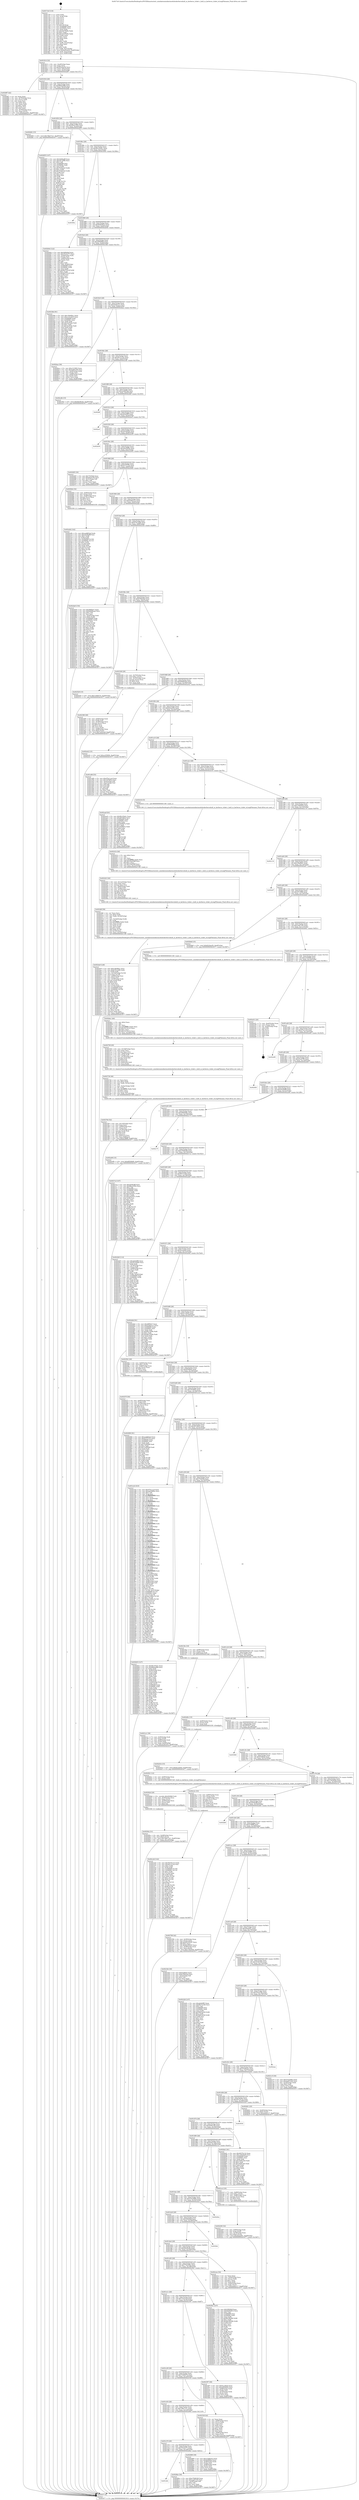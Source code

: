 digraph "0x4017a0" {
  label = "0x4017a0 (/mnt/c/Users/mathe/Desktop/tcc/POCII/binaries/extr_mimikatzmimikatzmoduleskerberoskuhl_m_kerberos_ticket.c_kuhl_m_kerberos_ticket_isLongFilename_Final-ollvm.out::main(0))"
  labelloc = "t"
  node[shape=record]

  Entry [label="",width=0.3,height=0.3,shape=circle,fillcolor=black,style=filled]
  "0x401814" [label="{
     0x401814 [32]\l
     | [instrs]\l
     &nbsp;&nbsp;0x401814 \<+6\>: mov -0xa8(%rbp),%eax\l
     &nbsp;&nbsp;0x40181a \<+2\>: mov %eax,%ecx\l
     &nbsp;&nbsp;0x40181c \<+6\>: sub $0x8224ae50,%ecx\l
     &nbsp;&nbsp;0x401822 \<+6\>: mov %eax,-0xbc(%rbp)\l
     &nbsp;&nbsp;0x401828 \<+6\>: mov %ecx,-0xc0(%rbp)\l
     &nbsp;&nbsp;0x40182e \<+6\>: je 00000000004028f7 \<main+0x1157\>\l
  }"]
  "0x4028f7" [label="{
     0x4028f7 [42]\l
     | [instrs]\l
     &nbsp;&nbsp;0x4028f7 \<+2\>: xor %eax,%eax\l
     &nbsp;&nbsp;0x4028f9 \<+4\>: mov -0x78(%rbp),%rcx\l
     &nbsp;&nbsp;0x4028fd \<+2\>: mov (%rcx),%edx\l
     &nbsp;&nbsp;0x4028ff \<+2\>: mov %eax,%esi\l
     &nbsp;&nbsp;0x402901 \<+2\>: sub %edx,%esi\l
     &nbsp;&nbsp;0x402903 \<+2\>: mov %eax,%edx\l
     &nbsp;&nbsp;0x402905 \<+3\>: sub $0x1,%edx\l
     &nbsp;&nbsp;0x402908 \<+2\>: add %edx,%esi\l
     &nbsp;&nbsp;0x40290a \<+2\>: sub %esi,%eax\l
     &nbsp;&nbsp;0x40290c \<+4\>: mov -0x78(%rbp),%rcx\l
     &nbsp;&nbsp;0x402910 \<+2\>: mov %eax,(%rcx)\l
     &nbsp;&nbsp;0x402912 \<+10\>: movl $0x2faaed51,-0xa8(%rbp)\l
     &nbsp;&nbsp;0x40291c \<+5\>: jmp 0000000000403077 \<main+0x18d7\>\l
  }"]
  "0x401834" [label="{
     0x401834 [28]\l
     | [instrs]\l
     &nbsp;&nbsp;0x401834 \<+5\>: jmp 0000000000401839 \<main+0x99\>\l
     &nbsp;&nbsp;0x401839 \<+6\>: mov -0xbc(%rbp),%eax\l
     &nbsp;&nbsp;0x40183f \<+5\>: sub $0x86dead89,%eax\l
     &nbsp;&nbsp;0x401844 \<+6\>: mov %eax,-0xc4(%rbp)\l
     &nbsp;&nbsp;0x40184a \<+6\>: je 0000000000402b82 \<main+0x13e2\>\l
  }"]
  Exit [label="",width=0.3,height=0.3,shape=circle,fillcolor=black,style=filled,peripheries=2]
  "0x402b82" [label="{
     0x402b82 [15]\l
     | [instrs]\l
     &nbsp;&nbsp;0x402b82 \<+10\>: movl $0x7dbe71e1,-0xa8(%rbp)\l
     &nbsp;&nbsp;0x402b8c \<+5\>: jmp 0000000000403077 \<main+0x18d7\>\l
  }"]
  "0x401850" [label="{
     0x401850 [28]\l
     | [instrs]\l
     &nbsp;&nbsp;0x401850 \<+5\>: jmp 0000000000401855 \<main+0xb5\>\l
     &nbsp;&nbsp;0x401855 \<+6\>: mov -0xbc(%rbp),%eax\l
     &nbsp;&nbsp;0x40185b \<+5\>: sub $0x98e21954,%eax\l
     &nbsp;&nbsp;0x401860 \<+6\>: mov %eax,-0xc8(%rbp)\l
     &nbsp;&nbsp;0x401866 \<+6\>: je 0000000000402855 \<main+0x10b5\>\l
  }"]
  "0x402d1b" [label="{
     0x402d1b [15]\l
     | [instrs]\l
     &nbsp;&nbsp;0x402d1b \<+10\>: movl $0xfac2a9a4,-0xa8(%rbp)\l
     &nbsp;&nbsp;0x402d25 \<+5\>: jmp 0000000000403077 \<main+0x18d7\>\l
  }"]
  "0x402855" [label="{
     0x402855 [147]\l
     | [instrs]\l
     &nbsp;&nbsp;0x402855 \<+5\>: mov $0x2b59adff,%eax\l
     &nbsp;&nbsp;0x40285a \<+5\>: mov $0xc671f0fb,%ecx\l
     &nbsp;&nbsp;0x40285f \<+2\>: mov $0x1,%dl\l
     &nbsp;&nbsp;0x402861 \<+7\>: mov 0x406068,%esi\l
     &nbsp;&nbsp;0x402868 \<+7\>: mov 0x40606c,%edi\l
     &nbsp;&nbsp;0x40286f \<+3\>: mov %esi,%r8d\l
     &nbsp;&nbsp;0x402872 \<+7\>: sub $0x7f1bb3a5,%r8d\l
     &nbsp;&nbsp;0x402879 \<+4\>: sub $0x1,%r8d\l
     &nbsp;&nbsp;0x40287d \<+7\>: add $0x7f1bb3a5,%r8d\l
     &nbsp;&nbsp;0x402884 \<+4\>: imul %r8d,%esi\l
     &nbsp;&nbsp;0x402888 \<+3\>: and $0x1,%esi\l
     &nbsp;&nbsp;0x40288b \<+3\>: cmp $0x0,%esi\l
     &nbsp;&nbsp;0x40288e \<+4\>: sete %r9b\l
     &nbsp;&nbsp;0x402892 \<+3\>: cmp $0xa,%edi\l
     &nbsp;&nbsp;0x402895 \<+4\>: setl %r10b\l
     &nbsp;&nbsp;0x402899 \<+3\>: mov %r9b,%r11b\l
     &nbsp;&nbsp;0x40289c \<+4\>: xor $0xff,%r11b\l
     &nbsp;&nbsp;0x4028a0 \<+3\>: mov %r10b,%bl\l
     &nbsp;&nbsp;0x4028a3 \<+3\>: xor $0xff,%bl\l
     &nbsp;&nbsp;0x4028a6 \<+3\>: xor $0x1,%dl\l
     &nbsp;&nbsp;0x4028a9 \<+3\>: mov %r11b,%r14b\l
     &nbsp;&nbsp;0x4028ac \<+4\>: and $0xff,%r14b\l
     &nbsp;&nbsp;0x4028b0 \<+3\>: and %dl,%r9b\l
     &nbsp;&nbsp;0x4028b3 \<+3\>: mov %bl,%r15b\l
     &nbsp;&nbsp;0x4028b6 \<+4\>: and $0xff,%r15b\l
     &nbsp;&nbsp;0x4028ba \<+3\>: and %dl,%r10b\l
     &nbsp;&nbsp;0x4028bd \<+3\>: or %r9b,%r14b\l
     &nbsp;&nbsp;0x4028c0 \<+3\>: or %r10b,%r15b\l
     &nbsp;&nbsp;0x4028c3 \<+3\>: xor %r15b,%r14b\l
     &nbsp;&nbsp;0x4028c6 \<+3\>: or %bl,%r11b\l
     &nbsp;&nbsp;0x4028c9 \<+4\>: xor $0xff,%r11b\l
     &nbsp;&nbsp;0x4028cd \<+3\>: or $0x1,%dl\l
     &nbsp;&nbsp;0x4028d0 \<+3\>: and %dl,%r11b\l
     &nbsp;&nbsp;0x4028d3 \<+3\>: or %r11b,%r14b\l
     &nbsp;&nbsp;0x4028d6 \<+4\>: test $0x1,%r14b\l
     &nbsp;&nbsp;0x4028da \<+3\>: cmovne %ecx,%eax\l
     &nbsp;&nbsp;0x4028dd \<+6\>: mov %eax,-0xa8(%rbp)\l
     &nbsp;&nbsp;0x4028e3 \<+5\>: jmp 0000000000403077 \<main+0x18d7\>\l
  }"]
  "0x40186c" [label="{
     0x40186c [28]\l
     | [instrs]\l
     &nbsp;&nbsp;0x40186c \<+5\>: jmp 0000000000401871 \<main+0xd1\>\l
     &nbsp;&nbsp;0x401871 \<+6\>: mov -0xbc(%rbp),%eax\l
     &nbsp;&nbsp;0x401877 \<+5\>: sub $0x9b145eb1,%eax\l
     &nbsp;&nbsp;0x40187c \<+6\>: mov %eax,-0xcc(%rbp)\l
     &nbsp;&nbsp;0x401882 \<+6\>: je 000000000040300e \<main+0x186e\>\l
  }"]
  "0x402c4d" [label="{
     0x402c4d [142]\l
     | [instrs]\l
     &nbsp;&nbsp;0x402c4d \<+5\>: mov $0x4937b132,%edx\l
     &nbsp;&nbsp;0x402c52 \<+5\>: mov $0xa815123e,%esi\l
     &nbsp;&nbsp;0x402c57 \<+3\>: mov $0x1,%r8b\l
     &nbsp;&nbsp;0x402c5a \<+3\>: xor %r9d,%r9d\l
     &nbsp;&nbsp;0x402c5d \<+8\>: mov 0x406068,%r10d\l
     &nbsp;&nbsp;0x402c65 \<+8\>: mov 0x40606c,%r11d\l
     &nbsp;&nbsp;0x402c6d \<+4\>: sub $0x1,%r9d\l
     &nbsp;&nbsp;0x402c71 \<+3\>: mov %r10d,%ebx\l
     &nbsp;&nbsp;0x402c74 \<+3\>: add %r9d,%ebx\l
     &nbsp;&nbsp;0x402c77 \<+4\>: imul %ebx,%r10d\l
     &nbsp;&nbsp;0x402c7b \<+4\>: and $0x1,%r10d\l
     &nbsp;&nbsp;0x402c7f \<+4\>: cmp $0x0,%r10d\l
     &nbsp;&nbsp;0x402c83 \<+4\>: sete %r14b\l
     &nbsp;&nbsp;0x402c87 \<+4\>: cmp $0xa,%r11d\l
     &nbsp;&nbsp;0x402c8b \<+4\>: setl %r15b\l
     &nbsp;&nbsp;0x402c8f \<+3\>: mov %r14b,%r12b\l
     &nbsp;&nbsp;0x402c92 \<+4\>: xor $0xff,%r12b\l
     &nbsp;&nbsp;0x402c96 \<+3\>: mov %r15b,%r13b\l
     &nbsp;&nbsp;0x402c99 \<+4\>: xor $0xff,%r13b\l
     &nbsp;&nbsp;0x402c9d \<+4\>: xor $0x1,%r8b\l
     &nbsp;&nbsp;0x402ca1 \<+3\>: mov %r12b,%al\l
     &nbsp;&nbsp;0x402ca4 \<+2\>: and $0xff,%al\l
     &nbsp;&nbsp;0x402ca6 \<+3\>: and %r8b,%r14b\l
     &nbsp;&nbsp;0x402ca9 \<+3\>: mov %r13b,%cl\l
     &nbsp;&nbsp;0x402cac \<+3\>: and $0xff,%cl\l
     &nbsp;&nbsp;0x402caf \<+3\>: and %r8b,%r15b\l
     &nbsp;&nbsp;0x402cb2 \<+3\>: or %r14b,%al\l
     &nbsp;&nbsp;0x402cb5 \<+3\>: or %r15b,%cl\l
     &nbsp;&nbsp;0x402cb8 \<+2\>: xor %cl,%al\l
     &nbsp;&nbsp;0x402cba \<+3\>: or %r13b,%r12b\l
     &nbsp;&nbsp;0x402cbd \<+4\>: xor $0xff,%r12b\l
     &nbsp;&nbsp;0x402cc1 \<+4\>: or $0x1,%r8b\l
     &nbsp;&nbsp;0x402cc5 \<+3\>: and %r8b,%r12b\l
     &nbsp;&nbsp;0x402cc8 \<+3\>: or %r12b,%al\l
     &nbsp;&nbsp;0x402ccb \<+2\>: test $0x1,%al\l
     &nbsp;&nbsp;0x402ccd \<+3\>: cmovne %esi,%edx\l
     &nbsp;&nbsp;0x402cd0 \<+6\>: mov %edx,-0xa8(%rbp)\l
     &nbsp;&nbsp;0x402cd6 \<+5\>: jmp 0000000000403077 \<main+0x18d7\>\l
  }"]
  "0x40300e" [label="{
     0x40300e\l
  }", style=dashed]
  "0x401888" [label="{
     0x401888 [28]\l
     | [instrs]\l
     &nbsp;&nbsp;0x401888 \<+5\>: jmp 000000000040188d \<main+0xed\>\l
     &nbsp;&nbsp;0x40188d \<+6\>: mov -0xbc(%rbp),%eax\l
     &nbsp;&nbsp;0x401893 \<+5\>: sub $0x9e093815,%eax\l
     &nbsp;&nbsp;0x401898 \<+6\>: mov %eax,-0xd0(%rbp)\l
     &nbsp;&nbsp;0x40189e \<+6\>: je 0000000000402644 \<main+0xea4\>\l
  }"]
  "0x402a0b" [label="{
     0x402a0b [142]\l
     | [instrs]\l
     &nbsp;&nbsp;0x402a0b \<+5\>: mov $0xaaddb5ad,%edx\l
     &nbsp;&nbsp;0x402a10 \<+5\>: mov $0xe425bd8f,%esi\l
     &nbsp;&nbsp;0x402a15 \<+3\>: mov $0x1,%r8b\l
     &nbsp;&nbsp;0x402a18 \<+3\>: xor %r9d,%r9d\l
     &nbsp;&nbsp;0x402a1b \<+8\>: mov 0x406068,%r10d\l
     &nbsp;&nbsp;0x402a23 \<+8\>: mov 0x40606c,%r11d\l
     &nbsp;&nbsp;0x402a2b \<+4\>: sub $0x1,%r9d\l
     &nbsp;&nbsp;0x402a2f \<+3\>: mov %r10d,%ebx\l
     &nbsp;&nbsp;0x402a32 \<+3\>: add %r9d,%ebx\l
     &nbsp;&nbsp;0x402a35 \<+4\>: imul %ebx,%r10d\l
     &nbsp;&nbsp;0x402a39 \<+4\>: and $0x1,%r10d\l
     &nbsp;&nbsp;0x402a3d \<+4\>: cmp $0x0,%r10d\l
     &nbsp;&nbsp;0x402a41 \<+4\>: sete %r14b\l
     &nbsp;&nbsp;0x402a45 \<+4\>: cmp $0xa,%r11d\l
     &nbsp;&nbsp;0x402a49 \<+4\>: setl %r15b\l
     &nbsp;&nbsp;0x402a4d \<+3\>: mov %r14b,%r12b\l
     &nbsp;&nbsp;0x402a50 \<+4\>: xor $0xff,%r12b\l
     &nbsp;&nbsp;0x402a54 \<+3\>: mov %r15b,%r13b\l
     &nbsp;&nbsp;0x402a57 \<+4\>: xor $0xff,%r13b\l
     &nbsp;&nbsp;0x402a5b \<+4\>: xor $0x1,%r8b\l
     &nbsp;&nbsp;0x402a5f \<+3\>: mov %r12b,%al\l
     &nbsp;&nbsp;0x402a62 \<+2\>: and $0xff,%al\l
     &nbsp;&nbsp;0x402a64 \<+3\>: and %r8b,%r14b\l
     &nbsp;&nbsp;0x402a67 \<+3\>: mov %r13b,%cl\l
     &nbsp;&nbsp;0x402a6a \<+3\>: and $0xff,%cl\l
     &nbsp;&nbsp;0x402a6d \<+3\>: and %r8b,%r15b\l
     &nbsp;&nbsp;0x402a70 \<+3\>: or %r14b,%al\l
     &nbsp;&nbsp;0x402a73 \<+3\>: or %r15b,%cl\l
     &nbsp;&nbsp;0x402a76 \<+2\>: xor %cl,%al\l
     &nbsp;&nbsp;0x402a78 \<+3\>: or %r13b,%r12b\l
     &nbsp;&nbsp;0x402a7b \<+4\>: xor $0xff,%r12b\l
     &nbsp;&nbsp;0x402a7f \<+4\>: or $0x1,%r8b\l
     &nbsp;&nbsp;0x402a83 \<+3\>: and %r8b,%r12b\l
     &nbsp;&nbsp;0x402a86 \<+3\>: or %r12b,%al\l
     &nbsp;&nbsp;0x402a89 \<+2\>: test $0x1,%al\l
     &nbsp;&nbsp;0x402a8b \<+3\>: cmovne %esi,%edx\l
     &nbsp;&nbsp;0x402a8e \<+6\>: mov %edx,-0xa8(%rbp)\l
     &nbsp;&nbsp;0x402a94 \<+5\>: jmp 0000000000403077 \<main+0x18d7\>\l
  }"]
  "0x402644" [label="{
     0x402644 [122]\l
     | [instrs]\l
     &nbsp;&nbsp;0x402644 \<+5\>: mov $0x5df44faf,%eax\l
     &nbsp;&nbsp;0x402649 \<+5\>: mov $0x7f102377,%ecx\l
     &nbsp;&nbsp;0x40264e \<+4\>: mov -0x58(%rbp),%rdx\l
     &nbsp;&nbsp;0x402652 \<+2\>: mov (%rdx),%esi\l
     &nbsp;&nbsp;0x402654 \<+4\>: mov -0x60(%rbp),%rdx\l
     &nbsp;&nbsp;0x402658 \<+2\>: cmp (%rdx),%esi\l
     &nbsp;&nbsp;0x40265a \<+4\>: setl %dil\l
     &nbsp;&nbsp;0x40265e \<+4\>: and $0x1,%dil\l
     &nbsp;&nbsp;0x402662 \<+4\>: mov %dil,-0x29(%rbp)\l
     &nbsp;&nbsp;0x402666 \<+7\>: mov 0x406068,%esi\l
     &nbsp;&nbsp;0x40266d \<+8\>: mov 0x40606c,%r8d\l
     &nbsp;&nbsp;0x402675 \<+3\>: mov %esi,%r9d\l
     &nbsp;&nbsp;0x402678 \<+7\>: add $0x8e5791c8,%r9d\l
     &nbsp;&nbsp;0x40267f \<+4\>: sub $0x1,%r9d\l
     &nbsp;&nbsp;0x402683 \<+7\>: sub $0x8e5791c8,%r9d\l
     &nbsp;&nbsp;0x40268a \<+4\>: imul %r9d,%esi\l
     &nbsp;&nbsp;0x40268e \<+3\>: and $0x1,%esi\l
     &nbsp;&nbsp;0x402691 \<+3\>: cmp $0x0,%esi\l
     &nbsp;&nbsp;0x402694 \<+4\>: sete %dil\l
     &nbsp;&nbsp;0x402698 \<+4\>: cmp $0xa,%r8d\l
     &nbsp;&nbsp;0x40269c \<+4\>: setl %r10b\l
     &nbsp;&nbsp;0x4026a0 \<+3\>: mov %dil,%r11b\l
     &nbsp;&nbsp;0x4026a3 \<+3\>: and %r10b,%r11b\l
     &nbsp;&nbsp;0x4026a6 \<+3\>: xor %r10b,%dil\l
     &nbsp;&nbsp;0x4026a9 \<+3\>: or %dil,%r11b\l
     &nbsp;&nbsp;0x4026ac \<+4\>: test $0x1,%r11b\l
     &nbsp;&nbsp;0x4026b0 \<+3\>: cmovne %ecx,%eax\l
     &nbsp;&nbsp;0x4026b3 \<+6\>: mov %eax,-0xa8(%rbp)\l
     &nbsp;&nbsp;0x4026b9 \<+5\>: jmp 0000000000403077 \<main+0x18d7\>\l
  }"]
  "0x4018a4" [label="{
     0x4018a4 [28]\l
     | [instrs]\l
     &nbsp;&nbsp;0x4018a4 \<+5\>: jmp 00000000004018a9 \<main+0x109\>\l
     &nbsp;&nbsp;0x4018a9 \<+6\>: mov -0xbc(%rbp),%eax\l
     &nbsp;&nbsp;0x4018af \<+5\>: sub $0xa0f50600,%eax\l
     &nbsp;&nbsp;0x4018b4 \<+6\>: mov %eax,-0xd4(%rbp)\l
     &nbsp;&nbsp;0x4018ba \<+6\>: je 00000000004023bb \<main+0xc1b\>\l
  }"]
  "0x40294a" [label="{
     0x40294a [31]\l
     | [instrs]\l
     &nbsp;&nbsp;0x40294a \<+4\>: mov -0x48(%rbp),%rcx\l
     &nbsp;&nbsp;0x40294e \<+6\>: movl $0x0,(%rcx)\l
     &nbsp;&nbsp;0x402954 \<+10\>: movl $0x7dbe71e1,-0xa8(%rbp)\l
     &nbsp;&nbsp;0x40295e \<+6\>: mov %eax,-0x1c4(%rbp)\l
     &nbsp;&nbsp;0x402964 \<+5\>: jmp 0000000000403077 \<main+0x18d7\>\l
  }"]
  "0x4023bb" [label="{
     0x4023bb [91]\l
     | [instrs]\l
     &nbsp;&nbsp;0x4023bb \<+5\>: mov $0xc36e89a1,%eax\l
     &nbsp;&nbsp;0x4023c0 \<+5\>: mov $0xc141e919,%ecx\l
     &nbsp;&nbsp;0x4023c5 \<+7\>: mov 0x406068,%edx\l
     &nbsp;&nbsp;0x4023cc \<+7\>: mov 0x40606c,%esi\l
     &nbsp;&nbsp;0x4023d3 \<+2\>: mov %edx,%edi\l
     &nbsp;&nbsp;0x4023d5 \<+6\>: add $0x3a35cbe,%edi\l
     &nbsp;&nbsp;0x4023db \<+3\>: sub $0x1,%edi\l
     &nbsp;&nbsp;0x4023de \<+6\>: sub $0x3a35cbe,%edi\l
     &nbsp;&nbsp;0x4023e4 \<+3\>: imul %edi,%edx\l
     &nbsp;&nbsp;0x4023e7 \<+3\>: and $0x1,%edx\l
     &nbsp;&nbsp;0x4023ea \<+3\>: cmp $0x0,%edx\l
     &nbsp;&nbsp;0x4023ed \<+4\>: sete %r8b\l
     &nbsp;&nbsp;0x4023f1 \<+3\>: cmp $0xa,%esi\l
     &nbsp;&nbsp;0x4023f4 \<+4\>: setl %r9b\l
     &nbsp;&nbsp;0x4023f8 \<+3\>: mov %r8b,%r10b\l
     &nbsp;&nbsp;0x4023fb \<+3\>: and %r9b,%r10b\l
     &nbsp;&nbsp;0x4023fe \<+3\>: xor %r9b,%r8b\l
     &nbsp;&nbsp;0x402401 \<+3\>: or %r8b,%r10b\l
     &nbsp;&nbsp;0x402404 \<+4\>: test $0x1,%r10b\l
     &nbsp;&nbsp;0x402408 \<+3\>: cmovne %ecx,%eax\l
     &nbsp;&nbsp;0x40240b \<+6\>: mov %eax,-0xa8(%rbp)\l
     &nbsp;&nbsp;0x402411 \<+5\>: jmp 0000000000403077 \<main+0x18d7\>\l
  }"]
  "0x4018c0" [label="{
     0x4018c0 [28]\l
     | [instrs]\l
     &nbsp;&nbsp;0x4018c0 \<+5\>: jmp 00000000004018c5 \<main+0x125\>\l
     &nbsp;&nbsp;0x4018c5 \<+6\>: mov -0xbc(%rbp),%eax\l
     &nbsp;&nbsp;0x4018cb \<+5\>: sub $0xa4e6a1c7,%eax\l
     &nbsp;&nbsp;0x4018d0 \<+6\>: mov %eax,-0xd8(%rbp)\l
     &nbsp;&nbsp;0x4018d6 \<+6\>: je 0000000000402baa \<main+0x140a\>\l
  }"]
  "0x40292d" [label="{
     0x40292d [29]\l
     | [instrs]\l
     &nbsp;&nbsp;0x40292d \<+10\>: movabs $0x4040b6,%rdi\l
     &nbsp;&nbsp;0x402937 \<+4\>: mov -0x50(%rbp),%rcx\l
     &nbsp;&nbsp;0x40293b \<+2\>: mov %eax,(%rcx)\l
     &nbsp;&nbsp;0x40293d \<+4\>: mov -0x50(%rbp),%rcx\l
     &nbsp;&nbsp;0x402941 \<+2\>: mov (%rcx),%esi\l
     &nbsp;&nbsp;0x402943 \<+2\>: mov $0x0,%al\l
     &nbsp;&nbsp;0x402945 \<+5\>: call 0000000000401040 \<printf@plt\>\l
     | [calls]\l
     &nbsp;&nbsp;0x401040 \{1\} (unknown)\l
  }"]
  "0x402baa" [label="{
     0x402baa [39]\l
     | [instrs]\l
     &nbsp;&nbsp;0x402baa \<+5\>: mov $0xc313683,%eax\l
     &nbsp;&nbsp;0x402baf \<+5\>: mov $0x4a90cc08,%ecx\l
     &nbsp;&nbsp;0x402bb4 \<+4\>: mov -0x40(%rbp),%rdx\l
     &nbsp;&nbsp;0x402bb8 \<+2\>: mov (%rdx),%esi\l
     &nbsp;&nbsp;0x402bba \<+7\>: mov -0x88(%rbp),%rdx\l
     &nbsp;&nbsp;0x402bc1 \<+2\>: cmp (%rdx),%esi\l
     &nbsp;&nbsp;0x402bc3 \<+3\>: cmovl %ecx,%eax\l
     &nbsp;&nbsp;0x402bc6 \<+6\>: mov %eax,-0xa8(%rbp)\l
     &nbsp;&nbsp;0x402bcc \<+5\>: jmp 0000000000403077 \<main+0x18d7\>\l
  }"]
  "0x4018dc" [label="{
     0x4018dc [28]\l
     | [instrs]\l
     &nbsp;&nbsp;0x4018dc \<+5\>: jmp 00000000004018e1 \<main+0x141\>\l
     &nbsp;&nbsp;0x4018e1 \<+6\>: mov -0xbc(%rbp),%eax\l
     &nbsp;&nbsp;0x4018e7 \<+5\>: sub $0xa815123e,%eax\l
     &nbsp;&nbsp;0x4018ec \<+6\>: mov %eax,-0xdc(%rbp)\l
     &nbsp;&nbsp;0x4018f2 \<+6\>: je 0000000000402cdb \<main+0x153b\>\l
  }"]
  "0x402764" [label="{
     0x402764 [52]\l
     | [instrs]\l
     &nbsp;&nbsp;0x402764 \<+6\>: mov -0x1c0(%rbp),%ecx\l
     &nbsp;&nbsp;0x40276a \<+3\>: imul %eax,%ecx\l
     &nbsp;&nbsp;0x40276d \<+4\>: mov -0x80(%rbp),%rsi\l
     &nbsp;&nbsp;0x402771 \<+3\>: mov (%rsi),%rsi\l
     &nbsp;&nbsp;0x402774 \<+4\>: mov -0x78(%rbp),%rdi\l
     &nbsp;&nbsp;0x402778 \<+3\>: movslq (%rdi),%rdi\l
     &nbsp;&nbsp;0x40277b \<+4\>: shl $0x4,%rdi\l
     &nbsp;&nbsp;0x40277f \<+3\>: add %rdi,%rsi\l
     &nbsp;&nbsp;0x402782 \<+4\>: mov 0x8(%rsi),%rsi\l
     &nbsp;&nbsp;0x402786 \<+3\>: mov %ecx,0x8(%rsi)\l
     &nbsp;&nbsp;0x402789 \<+10\>: movl $0x2c5ff9ff,-0xa8(%rbp)\l
     &nbsp;&nbsp;0x402793 \<+5\>: jmp 0000000000403077 \<main+0x18d7\>\l
  }"]
  "0x402cdb" [label="{
     0x402cdb [15]\l
     | [instrs]\l
     &nbsp;&nbsp;0x402cdb \<+10\>: movl $0x6de56cde,-0xa8(%rbp)\l
     &nbsp;&nbsp;0x402ce5 \<+5\>: jmp 0000000000403077 \<main+0x18d7\>\l
  }"]
  "0x4018f8" [label="{
     0x4018f8 [28]\l
     | [instrs]\l
     &nbsp;&nbsp;0x4018f8 \<+5\>: jmp 00000000004018fd \<main+0x15d\>\l
     &nbsp;&nbsp;0x4018fd \<+6\>: mov -0xbc(%rbp),%eax\l
     &nbsp;&nbsp;0x401903 \<+5\>: sub $0xaaddb5ad,%eax\l
     &nbsp;&nbsp;0x401908 \<+6\>: mov %eax,-0xe0(%rbp)\l
     &nbsp;&nbsp;0x40190e \<+6\>: je 0000000000402fdf \<main+0x183f\>\l
  }"]
  "0x402736" [label="{
     0x402736 [46]\l
     | [instrs]\l
     &nbsp;&nbsp;0x402736 \<+2\>: xor %ecx,%ecx\l
     &nbsp;&nbsp;0x402738 \<+5\>: mov $0x2,%edx\l
     &nbsp;&nbsp;0x40273d \<+6\>: mov %edx,-0x1bc(%rbp)\l
     &nbsp;&nbsp;0x402743 \<+1\>: cltd\l
     &nbsp;&nbsp;0x402744 \<+7\>: mov -0x1bc(%rbp),%r9d\l
     &nbsp;&nbsp;0x40274b \<+3\>: idiv %r9d\l
     &nbsp;&nbsp;0x40274e \<+6\>: imul $0xfffffffe,%edx,%edx\l
     &nbsp;&nbsp;0x402754 \<+3\>: sub $0x1,%ecx\l
     &nbsp;&nbsp;0x402757 \<+2\>: sub %ecx,%edx\l
     &nbsp;&nbsp;0x402759 \<+6\>: mov %edx,-0x1c0(%rbp)\l
     &nbsp;&nbsp;0x40275f \<+5\>: call 0000000000401160 \<next_i\>\l
     | [calls]\l
     &nbsp;&nbsp;0x401160 \{1\} (/mnt/c/Users/mathe/Desktop/tcc/POCII/binaries/extr_mimikatzmimikatzmoduleskerberoskuhl_m_kerberos_ticket.c_kuhl_m_kerberos_ticket_isLongFilename_Final-ollvm.out::next_i)\l
  }"]
  "0x402fdf" [label="{
     0x402fdf\l
  }", style=dashed]
  "0x401914" [label="{
     0x401914 [28]\l
     | [instrs]\l
     &nbsp;&nbsp;0x401914 \<+5\>: jmp 0000000000401919 \<main+0x179\>\l
     &nbsp;&nbsp;0x401919 \<+6\>: mov -0xbc(%rbp),%eax\l
     &nbsp;&nbsp;0x40191f \<+5\>: sub $0xab420ff3,%eax\l
     &nbsp;&nbsp;0x401924 \<+6\>: mov %eax,-0xe4(%rbp)\l
     &nbsp;&nbsp;0x40192a \<+6\>: je 0000000000402ecf \<main+0x172f\>\l
  }"]
  "0x402709" [label="{
     0x402709 [45]\l
     | [instrs]\l
     &nbsp;&nbsp;0x402709 \<+6\>: mov -0x1b8(%rbp),%ecx\l
     &nbsp;&nbsp;0x40270f \<+3\>: imul %eax,%ecx\l
     &nbsp;&nbsp;0x402712 \<+3\>: movslq %ecx,%rsi\l
     &nbsp;&nbsp;0x402715 \<+4\>: mov -0x80(%rbp),%rdi\l
     &nbsp;&nbsp;0x402719 \<+3\>: mov (%rdi),%rdi\l
     &nbsp;&nbsp;0x40271c \<+4\>: mov -0x78(%rbp),%r8\l
     &nbsp;&nbsp;0x402720 \<+3\>: movslq (%r8),%r8\l
     &nbsp;&nbsp;0x402723 \<+4\>: shl $0x4,%r8\l
     &nbsp;&nbsp;0x402727 \<+3\>: add %r8,%rdi\l
     &nbsp;&nbsp;0x40272a \<+4\>: mov 0x8(%rdi),%rdi\l
     &nbsp;&nbsp;0x40272e \<+3\>: mov %rsi,(%rdi)\l
     &nbsp;&nbsp;0x402731 \<+5\>: call 0000000000401160 \<next_i\>\l
     | [calls]\l
     &nbsp;&nbsp;0x401160 \{1\} (/mnt/c/Users/mathe/Desktop/tcc/POCII/binaries/extr_mimikatzmimikatzmoduleskerberoskuhl_m_kerberos_ticket.c_kuhl_m_kerberos_ticket_isLongFilename_Final-ollvm.out::next_i)\l
  }"]
  "0x402ecf" [label="{
     0x402ecf\l
  }", style=dashed]
  "0x401930" [label="{
     0x401930 [28]\l
     | [instrs]\l
     &nbsp;&nbsp;0x401930 \<+5\>: jmp 0000000000401935 \<main+0x195\>\l
     &nbsp;&nbsp;0x401935 \<+6\>: mov -0xbc(%rbp),%eax\l
     &nbsp;&nbsp;0x40193b \<+5\>: sub $0xabc9a826,%eax\l
     &nbsp;&nbsp;0x401940 \<+6\>: mov %eax,-0xe8(%rbp)\l
     &nbsp;&nbsp;0x401946 \<+6\>: je 0000000000402d39 \<main+0x1599\>\l
  }"]
  "0x4026e1" [label="{
     0x4026e1 [40]\l
     | [instrs]\l
     &nbsp;&nbsp;0x4026e1 \<+5\>: mov $0x2,%ecx\l
     &nbsp;&nbsp;0x4026e6 \<+1\>: cltd\l
     &nbsp;&nbsp;0x4026e7 \<+2\>: idiv %ecx\l
     &nbsp;&nbsp;0x4026e9 \<+6\>: imul $0xfffffffe,%edx,%ecx\l
     &nbsp;&nbsp;0x4026ef \<+6\>: sub $0x10132c33,%ecx\l
     &nbsp;&nbsp;0x4026f5 \<+3\>: add $0x1,%ecx\l
     &nbsp;&nbsp;0x4026f8 \<+6\>: add $0x10132c33,%ecx\l
     &nbsp;&nbsp;0x4026fe \<+6\>: mov %ecx,-0x1b8(%rbp)\l
     &nbsp;&nbsp;0x402704 \<+5\>: call 0000000000401160 \<next_i\>\l
     | [calls]\l
     &nbsp;&nbsp;0x401160 \{1\} (/mnt/c/Users/mathe/Desktop/tcc/POCII/binaries/extr_mimikatzmimikatzmoduleskerberoskuhl_m_kerberos_ticket.c_kuhl_m_kerberos_ticket_isLongFilename_Final-ollvm.out::next_i)\l
  }"]
  "0x402d39" [label="{
     0x402d39\l
  }", style=dashed]
  "0x40194c" [label="{
     0x40194c [28]\l
     | [instrs]\l
     &nbsp;&nbsp;0x40194c \<+5\>: jmp 0000000000401951 \<main+0x1b1\>\l
     &nbsp;&nbsp;0x401951 \<+6\>: mov -0xbc(%rbp),%eax\l
     &nbsp;&nbsp;0x401957 \<+5\>: sub $0xabe5989a,%eax\l
     &nbsp;&nbsp;0x40195c \<+6\>: mov %eax,-0xec(%rbp)\l
     &nbsp;&nbsp;0x401962 \<+6\>: je 0000000000402065 \<main+0x8c5\>\l
  }"]
  "0x401e8c" [label="{
     0x401e8c\l
  }", style=dashed]
  "0x402065" [label="{
     0x402065 [30]\l
     | [instrs]\l
     &nbsp;&nbsp;0x402065 \<+5\>: mov $0x752f304,%eax\l
     &nbsp;&nbsp;0x40206a \<+5\>: mov $0xe0ac07f0,%ecx\l
     &nbsp;&nbsp;0x40206f \<+3\>: mov -0x31(%rbp),%dl\l
     &nbsp;&nbsp;0x402072 \<+3\>: test $0x1,%dl\l
     &nbsp;&nbsp;0x402075 \<+3\>: cmovne %ecx,%eax\l
     &nbsp;&nbsp;0x402078 \<+6\>: mov %eax,-0xa8(%rbp)\l
     &nbsp;&nbsp;0x40207e \<+5\>: jmp 0000000000403077 \<main+0x18d7\>\l
  }"]
  "0x401968" [label="{
     0x401968 [28]\l
     | [instrs]\l
     &nbsp;&nbsp;0x401968 \<+5\>: jmp 000000000040196d \<main+0x1cd\>\l
     &nbsp;&nbsp;0x40196d \<+6\>: mov -0xbc(%rbp),%eax\l
     &nbsp;&nbsp;0x401973 \<+5\>: sub $0xb1f75752,%eax\l
     &nbsp;&nbsp;0x401978 \<+6\>: mov %eax,-0xf0(%rbp)\l
     &nbsp;&nbsp;0x40197e \<+6\>: je 00000000004029eb \<main+0x124b\>\l
  }"]
  "0x4026be" [label="{
     0x4026be [30]\l
     | [instrs]\l
     &nbsp;&nbsp;0x4026be \<+5\>: mov $0xe7848248,%eax\l
     &nbsp;&nbsp;0x4026c3 \<+5\>: mov $0xcaa67c40,%ecx\l
     &nbsp;&nbsp;0x4026c8 \<+3\>: mov -0x29(%rbp),%dl\l
     &nbsp;&nbsp;0x4026cb \<+3\>: test $0x1,%dl\l
     &nbsp;&nbsp;0x4026ce \<+3\>: cmovne %ecx,%eax\l
     &nbsp;&nbsp;0x4026d1 \<+6\>: mov %eax,-0xa8(%rbp)\l
     &nbsp;&nbsp;0x4026d7 \<+5\>: jmp 0000000000403077 \<main+0x18d7\>\l
  }"]
  "0x4029eb" [label="{
     0x4029eb [32]\l
     | [instrs]\l
     &nbsp;&nbsp;0x4029eb \<+4\>: mov -0x80(%rbp),%rax\l
     &nbsp;&nbsp;0x4029ef \<+3\>: mov (%rax),%rax\l
     &nbsp;&nbsp;0x4029f2 \<+4\>: mov -0x48(%rbp),%rcx\l
     &nbsp;&nbsp;0x4029f6 \<+3\>: movslq (%rcx),%rcx\l
     &nbsp;&nbsp;0x4029f9 \<+4\>: shl $0x4,%rcx\l
     &nbsp;&nbsp;0x4029fd \<+3\>: add %rcx,%rax\l
     &nbsp;&nbsp;0x402a00 \<+3\>: mov (%rax),%rax\l
     &nbsp;&nbsp;0x402a03 \<+3\>: mov %rax,%rdi\l
     &nbsp;&nbsp;0x402a06 \<+5\>: call 0000000000401030 \<free@plt\>\l
     | [calls]\l
     &nbsp;&nbsp;0x401030 \{1\} (unknown)\l
  }"]
  "0x401984" [label="{
     0x401984 [28]\l
     | [instrs]\l
     &nbsp;&nbsp;0x401984 \<+5\>: jmp 0000000000401989 \<main+0x1e9\>\l
     &nbsp;&nbsp;0x401989 \<+6\>: mov -0xbc(%rbp),%eax\l
     &nbsp;&nbsp;0x40198f \<+5\>: sub $0xb3d0e313,%eax\l
     &nbsp;&nbsp;0x401994 \<+6\>: mov %eax,-0xf4(%rbp)\l
     &nbsp;&nbsp;0x40199a \<+6\>: je 0000000000402da8 \<main+0x1608\>\l
  }"]
  "0x401e70" [label="{
     0x401e70 [28]\l
     | [instrs]\l
     &nbsp;&nbsp;0x401e70 \<+5\>: jmp 0000000000401e75 \<main+0x6d5\>\l
     &nbsp;&nbsp;0x401e75 \<+6\>: mov -0xbc(%rbp),%eax\l
     &nbsp;&nbsp;0x401e7b \<+5\>: sub $0x7f102377,%eax\l
     &nbsp;&nbsp;0x401e80 \<+6\>: mov %eax,-0x1a8(%rbp)\l
     &nbsp;&nbsp;0x401e86 \<+6\>: je 00000000004026be \<main+0xf1e\>\l
  }"]
  "0x402da8" [label="{
     0x402da8 [154]\l
     | [instrs]\l
     &nbsp;&nbsp;0x402da8 \<+5\>: mov $0xd8f5b27,%eax\l
     &nbsp;&nbsp;0x402dad \<+5\>: mov $0xbd080aa6,%ecx\l
     &nbsp;&nbsp;0x402db2 \<+2\>: mov $0x1,%dl\l
     &nbsp;&nbsp;0x402db4 \<+2\>: xor %esi,%esi\l
     &nbsp;&nbsp;0x402db6 \<+7\>: mov -0xa0(%rbp),%rdi\l
     &nbsp;&nbsp;0x402dbd \<+6\>: movl $0x0,(%rdi)\l
     &nbsp;&nbsp;0x402dc3 \<+8\>: mov 0x406068,%r8d\l
     &nbsp;&nbsp;0x402dcb \<+8\>: mov 0x40606c,%r9d\l
     &nbsp;&nbsp;0x402dd3 \<+3\>: sub $0x1,%esi\l
     &nbsp;&nbsp;0x402dd6 \<+3\>: mov %r8d,%r10d\l
     &nbsp;&nbsp;0x402dd9 \<+3\>: add %esi,%r10d\l
     &nbsp;&nbsp;0x402ddc \<+4\>: imul %r10d,%r8d\l
     &nbsp;&nbsp;0x402de0 \<+4\>: and $0x1,%r8d\l
     &nbsp;&nbsp;0x402de4 \<+4\>: cmp $0x0,%r8d\l
     &nbsp;&nbsp;0x402de8 \<+4\>: sete %r11b\l
     &nbsp;&nbsp;0x402dec \<+4\>: cmp $0xa,%r9d\l
     &nbsp;&nbsp;0x402df0 \<+3\>: setl %bl\l
     &nbsp;&nbsp;0x402df3 \<+3\>: mov %r11b,%r14b\l
     &nbsp;&nbsp;0x402df6 \<+4\>: xor $0xff,%r14b\l
     &nbsp;&nbsp;0x402dfa \<+3\>: mov %bl,%r15b\l
     &nbsp;&nbsp;0x402dfd \<+4\>: xor $0xff,%r15b\l
     &nbsp;&nbsp;0x402e01 \<+3\>: xor $0x0,%dl\l
     &nbsp;&nbsp;0x402e04 \<+3\>: mov %r14b,%r12b\l
     &nbsp;&nbsp;0x402e07 \<+4\>: and $0x0,%r12b\l
     &nbsp;&nbsp;0x402e0b \<+3\>: and %dl,%r11b\l
     &nbsp;&nbsp;0x402e0e \<+3\>: mov %r15b,%r13b\l
     &nbsp;&nbsp;0x402e11 \<+4\>: and $0x0,%r13b\l
     &nbsp;&nbsp;0x402e15 \<+2\>: and %dl,%bl\l
     &nbsp;&nbsp;0x402e17 \<+3\>: or %r11b,%r12b\l
     &nbsp;&nbsp;0x402e1a \<+3\>: or %bl,%r13b\l
     &nbsp;&nbsp;0x402e1d \<+3\>: xor %r13b,%r12b\l
     &nbsp;&nbsp;0x402e20 \<+3\>: or %r15b,%r14b\l
     &nbsp;&nbsp;0x402e23 \<+4\>: xor $0xff,%r14b\l
     &nbsp;&nbsp;0x402e27 \<+3\>: or $0x0,%dl\l
     &nbsp;&nbsp;0x402e2a \<+3\>: and %dl,%r14b\l
     &nbsp;&nbsp;0x402e2d \<+3\>: or %r14b,%r12b\l
     &nbsp;&nbsp;0x402e30 \<+4\>: test $0x1,%r12b\l
     &nbsp;&nbsp;0x402e34 \<+3\>: cmovne %ecx,%eax\l
     &nbsp;&nbsp;0x402e37 \<+6\>: mov %eax,-0xa8(%rbp)\l
     &nbsp;&nbsp;0x402e3d \<+5\>: jmp 0000000000403077 \<main+0x18d7\>\l
  }"]
  "0x4019a0" [label="{
     0x4019a0 [28]\l
     | [instrs]\l
     &nbsp;&nbsp;0x4019a0 \<+5\>: jmp 00000000004019a5 \<main+0x205\>\l
     &nbsp;&nbsp;0x4019a5 \<+6\>: mov -0xbc(%rbp),%eax\l
     &nbsp;&nbsp;0x4019ab \<+5\>: sub $0xb79c3296,%eax\l
     &nbsp;&nbsp;0x4019b0 \<+6\>: mov %eax,-0xf8(%rbp)\l
     &nbsp;&nbsp;0x4019b6 \<+6\>: je 0000000000402529 \<main+0xd89\>\l
  }"]
  "0x402969" [label="{
     0x402969 [39]\l
     | [instrs]\l
     &nbsp;&nbsp;0x402969 \<+5\>: mov $0x37d46a4a,%eax\l
     &nbsp;&nbsp;0x40296e \<+5\>: mov $0xfd5f98ea,%ecx\l
     &nbsp;&nbsp;0x402973 \<+4\>: mov -0x48(%rbp),%rdx\l
     &nbsp;&nbsp;0x402977 \<+2\>: mov (%rdx),%esi\l
     &nbsp;&nbsp;0x402979 \<+7\>: mov -0x88(%rbp),%rdx\l
     &nbsp;&nbsp;0x402980 \<+2\>: cmp (%rdx),%esi\l
     &nbsp;&nbsp;0x402982 \<+3\>: cmovl %ecx,%eax\l
     &nbsp;&nbsp;0x402985 \<+6\>: mov %eax,-0xa8(%rbp)\l
     &nbsp;&nbsp;0x40298b \<+5\>: jmp 0000000000403077 \<main+0x18d7\>\l
  }"]
  "0x402529" [label="{
     0x402529 [15]\l
     | [instrs]\l
     &nbsp;&nbsp;0x402529 \<+10\>: movl $0x7c949374,-0xa8(%rbp)\l
     &nbsp;&nbsp;0x402533 \<+5\>: jmp 0000000000403077 \<main+0x18d7\>\l
  }"]
  "0x4019bc" [label="{
     0x4019bc [28]\l
     | [instrs]\l
     &nbsp;&nbsp;0x4019bc \<+5\>: jmp 00000000004019c1 \<main+0x221\>\l
     &nbsp;&nbsp;0x4019c1 \<+6\>: mov -0xbc(%rbp),%eax\l
     &nbsp;&nbsp;0x4019c7 \<+5\>: sub $0xb7f9a5ed,%eax\l
     &nbsp;&nbsp;0x4019cc \<+6\>: mov %eax,-0xfc(%rbp)\l
     &nbsp;&nbsp;0x4019d2 \<+6\>: je 0000000000402349 \<main+0xba9\>\l
  }"]
  "0x40257f" [label="{
     0x40257f [50]\l
     | [instrs]\l
     &nbsp;&nbsp;0x40257f \<+4\>: mov -0x80(%rbp),%rdi\l
     &nbsp;&nbsp;0x402583 \<+3\>: mov (%rdi),%rdi\l
     &nbsp;&nbsp;0x402586 \<+4\>: mov -0x78(%rbp),%rcx\l
     &nbsp;&nbsp;0x40258a \<+3\>: movslq (%rcx),%rcx\l
     &nbsp;&nbsp;0x40258d \<+4\>: shl $0x4,%rcx\l
     &nbsp;&nbsp;0x402591 \<+3\>: add %rcx,%rdi\l
     &nbsp;&nbsp;0x402594 \<+4\>: mov %rax,0x8(%rdi)\l
     &nbsp;&nbsp;0x402598 \<+4\>: mov -0x58(%rbp),%rax\l
     &nbsp;&nbsp;0x40259c \<+6\>: movl $0x0,(%rax)\l
     &nbsp;&nbsp;0x4025a2 \<+10\>: movl $0x779c054e,-0xa8(%rbp)\l
     &nbsp;&nbsp;0x4025ac \<+5\>: jmp 0000000000403077 \<main+0x18d7\>\l
  }"]
  "0x402349" [label="{
     0x402349 [29]\l
     | [instrs]\l
     &nbsp;&nbsp;0x402349 \<+4\>: mov -0x70(%rbp),%rax\l
     &nbsp;&nbsp;0x40234d \<+6\>: movl $0x1,(%rax)\l
     &nbsp;&nbsp;0x402353 \<+4\>: mov -0x70(%rbp),%rax\l
     &nbsp;&nbsp;0x402357 \<+3\>: movslq (%rax),%rax\l
     &nbsp;&nbsp;0x40235a \<+4\>: shl $0x4,%rax\l
     &nbsp;&nbsp;0x40235e \<+3\>: mov %rax,%rdi\l
     &nbsp;&nbsp;0x402361 \<+5\>: call 0000000000401050 \<malloc@plt\>\l
     | [calls]\l
     &nbsp;&nbsp;0x401050 \{1\} (unknown)\l
  }"]
  "0x4019d8" [label="{
     0x4019d8 [28]\l
     | [instrs]\l
     &nbsp;&nbsp;0x4019d8 \<+5\>: jmp 00000000004019dd \<main+0x23d\>\l
     &nbsp;&nbsp;0x4019dd \<+6\>: mov -0xbc(%rbp),%eax\l
     &nbsp;&nbsp;0x4019e3 \<+5\>: sub $0xbd080aa6,%eax\l
     &nbsp;&nbsp;0x4019e8 \<+6\>: mov %eax,-0x100(%rbp)\l
     &nbsp;&nbsp;0x4019ee \<+6\>: je 0000000000402e42 \<main+0x16a2\>\l
  }"]
  "0x401e54" [label="{
     0x401e54 [28]\l
     | [instrs]\l
     &nbsp;&nbsp;0x401e54 \<+5\>: jmp 0000000000401e59 \<main+0x6b9\>\l
     &nbsp;&nbsp;0x401e59 \<+6\>: mov -0xbc(%rbp),%eax\l
     &nbsp;&nbsp;0x401e5f \<+5\>: sub $0x7dbe71e1,%eax\l
     &nbsp;&nbsp;0x401e64 \<+6\>: mov %eax,-0x1a4(%rbp)\l
     &nbsp;&nbsp;0x401e6a \<+6\>: je 0000000000402969 \<main+0x11c9\>\l
  }"]
  "0x402e42" [label="{
     0x402e42 [15]\l
     | [instrs]\l
     &nbsp;&nbsp;0x402e42 \<+10\>: movl $0xce3f3806,-0xa8(%rbp)\l
     &nbsp;&nbsp;0x402e4c \<+5\>: jmp 0000000000403077 \<main+0x18d7\>\l
  }"]
  "0x4019f4" [label="{
     0x4019f4 [28]\l
     | [instrs]\l
     &nbsp;&nbsp;0x4019f4 \<+5\>: jmp 00000000004019f9 \<main+0x259\>\l
     &nbsp;&nbsp;0x4019f9 \<+6\>: mov -0xbc(%rbp),%eax\l
     &nbsp;&nbsp;0x4019ff \<+5\>: sub $0xbe0acb52,%eax\l
     &nbsp;&nbsp;0x401a04 \<+6\>: mov %eax,-0x104(%rbp)\l
     &nbsp;&nbsp;0x401a0a \<+6\>: je 0000000000401e96 \<main+0x6f6\>\l
  }"]
  "0x402538" [label="{
     0x402538 [42]\l
     | [instrs]\l
     &nbsp;&nbsp;0x402538 \<+2\>: xor %eax,%eax\l
     &nbsp;&nbsp;0x40253a \<+4\>: mov -0x68(%rbp),%rcx\l
     &nbsp;&nbsp;0x40253e \<+2\>: mov (%rcx),%edx\l
     &nbsp;&nbsp;0x402540 \<+2\>: mov %eax,%esi\l
     &nbsp;&nbsp;0x402542 \<+2\>: sub %edx,%esi\l
     &nbsp;&nbsp;0x402544 \<+2\>: mov %eax,%edx\l
     &nbsp;&nbsp;0x402546 \<+3\>: sub $0x1,%edx\l
     &nbsp;&nbsp;0x402549 \<+2\>: add %edx,%esi\l
     &nbsp;&nbsp;0x40254b \<+2\>: sub %esi,%eax\l
     &nbsp;&nbsp;0x40254d \<+4\>: mov -0x68(%rbp),%rcx\l
     &nbsp;&nbsp;0x402551 \<+2\>: mov %eax,(%rcx)\l
     &nbsp;&nbsp;0x402553 \<+10\>: movl $0x7a22ceaf,-0xa8(%rbp)\l
     &nbsp;&nbsp;0x40255d \<+5\>: jmp 0000000000403077 \<main+0x18d7\>\l
  }"]
  "0x401e96" [label="{
     0x401e96 [53]\l
     | [instrs]\l
     &nbsp;&nbsp;0x401e96 \<+5\>: mov $0xd7bc1ccd,%eax\l
     &nbsp;&nbsp;0x401e9b \<+5\>: mov $0x1878d02,%ecx\l
     &nbsp;&nbsp;0x401ea0 \<+6\>: mov -0xa2(%rbp),%dl\l
     &nbsp;&nbsp;0x401ea6 \<+7\>: mov -0xa1(%rbp),%sil\l
     &nbsp;&nbsp;0x401ead \<+3\>: mov %dl,%dil\l
     &nbsp;&nbsp;0x401eb0 \<+3\>: and %sil,%dil\l
     &nbsp;&nbsp;0x401eb3 \<+3\>: xor %sil,%dl\l
     &nbsp;&nbsp;0x401eb6 \<+3\>: or %dl,%dil\l
     &nbsp;&nbsp;0x401eb9 \<+4\>: test $0x1,%dil\l
     &nbsp;&nbsp;0x401ebd \<+3\>: cmovne %ecx,%eax\l
     &nbsp;&nbsp;0x401ec0 \<+6\>: mov %eax,-0xa8(%rbp)\l
     &nbsp;&nbsp;0x401ec6 \<+5\>: jmp 0000000000403077 \<main+0x18d7\>\l
  }"]
  "0x401a10" [label="{
     0x401a10 [28]\l
     | [instrs]\l
     &nbsp;&nbsp;0x401a10 \<+5\>: jmp 0000000000401a15 \<main+0x275\>\l
     &nbsp;&nbsp;0x401a15 \<+6\>: mov -0xbc(%rbp),%eax\l
     &nbsp;&nbsp;0x401a1b \<+5\>: sub $0xbf836b89,%eax\l
     &nbsp;&nbsp;0x401a20 \<+6\>: mov %eax,-0x108(%rbp)\l
     &nbsp;&nbsp;0x401a26 \<+6\>: je 0000000000402aa8 \<main+0x1308\>\l
  }"]
  "0x403077" [label="{
     0x403077 [5]\l
     | [instrs]\l
     &nbsp;&nbsp;0x403077 \<+5\>: jmp 0000000000401814 \<main+0x74\>\l
  }"]
  "0x4017a0" [label="{
     0x4017a0 [116]\l
     | [instrs]\l
     &nbsp;&nbsp;0x4017a0 \<+1\>: push %rbp\l
     &nbsp;&nbsp;0x4017a1 \<+3\>: mov %rsp,%rbp\l
     &nbsp;&nbsp;0x4017a4 \<+2\>: push %r15\l
     &nbsp;&nbsp;0x4017a6 \<+2\>: push %r14\l
     &nbsp;&nbsp;0x4017a8 \<+2\>: push %r13\l
     &nbsp;&nbsp;0x4017aa \<+2\>: push %r12\l
     &nbsp;&nbsp;0x4017ac \<+1\>: push %rbx\l
     &nbsp;&nbsp;0x4017ad \<+7\>: sub $0x1c8,%rsp\l
     &nbsp;&nbsp;0x4017b4 \<+7\>: mov 0x406068,%eax\l
     &nbsp;&nbsp;0x4017bb \<+7\>: mov 0x40606c,%ecx\l
     &nbsp;&nbsp;0x4017c2 \<+2\>: mov %eax,%edx\l
     &nbsp;&nbsp;0x4017c4 \<+6\>: sub $0x22476e8e,%edx\l
     &nbsp;&nbsp;0x4017ca \<+3\>: sub $0x1,%edx\l
     &nbsp;&nbsp;0x4017cd \<+6\>: add $0x22476e8e,%edx\l
     &nbsp;&nbsp;0x4017d3 \<+3\>: imul %edx,%eax\l
     &nbsp;&nbsp;0x4017d6 \<+3\>: and $0x1,%eax\l
     &nbsp;&nbsp;0x4017d9 \<+3\>: cmp $0x0,%eax\l
     &nbsp;&nbsp;0x4017dc \<+4\>: sete %r8b\l
     &nbsp;&nbsp;0x4017e0 \<+4\>: and $0x1,%r8b\l
     &nbsp;&nbsp;0x4017e4 \<+7\>: mov %r8b,-0xa2(%rbp)\l
     &nbsp;&nbsp;0x4017eb \<+3\>: cmp $0xa,%ecx\l
     &nbsp;&nbsp;0x4017ee \<+4\>: setl %r8b\l
     &nbsp;&nbsp;0x4017f2 \<+4\>: and $0x1,%r8b\l
     &nbsp;&nbsp;0x4017f6 \<+7\>: mov %r8b,-0xa1(%rbp)\l
     &nbsp;&nbsp;0x4017fd \<+10\>: movl $0xbe0acb52,-0xa8(%rbp)\l
     &nbsp;&nbsp;0x401807 \<+6\>: mov %edi,-0xac(%rbp)\l
     &nbsp;&nbsp;0x40180d \<+7\>: mov %rsi,-0xb8(%rbp)\l
  }"]
  "0x4024a9" [label="{
     0x4024a9 [128]\l
     | [instrs]\l
     &nbsp;&nbsp;0x4024a9 \<+5\>: mov $0xc36e89a1,%ecx\l
     &nbsp;&nbsp;0x4024ae \<+5\>: mov $0xb79c3296,%edx\l
     &nbsp;&nbsp;0x4024b3 \<+3\>: xor %r9d,%r9d\l
     &nbsp;&nbsp;0x4024b6 \<+7\>: mov -0x1b4(%rbp),%r10d\l
     &nbsp;&nbsp;0x4024bd \<+4\>: imul %eax,%r10d\l
     &nbsp;&nbsp;0x4024c1 \<+4\>: mov -0x80(%rbp),%rsi\l
     &nbsp;&nbsp;0x4024c5 \<+3\>: mov (%rsi),%rsi\l
     &nbsp;&nbsp;0x4024c8 \<+4\>: mov -0x78(%rbp),%rdi\l
     &nbsp;&nbsp;0x4024cc \<+3\>: movslq (%rdi),%rdi\l
     &nbsp;&nbsp;0x4024cf \<+4\>: shl $0x4,%rdi\l
     &nbsp;&nbsp;0x4024d3 \<+3\>: add %rdi,%rsi\l
     &nbsp;&nbsp;0x4024d6 \<+3\>: mov (%rsi),%rsi\l
     &nbsp;&nbsp;0x4024d9 \<+4\>: mov %r10d,0x8(%rsi)\l
     &nbsp;&nbsp;0x4024dd \<+7\>: mov 0x406068,%eax\l
     &nbsp;&nbsp;0x4024e4 \<+8\>: mov 0x40606c,%r10d\l
     &nbsp;&nbsp;0x4024ec \<+4\>: sub $0x1,%r9d\l
     &nbsp;&nbsp;0x4024f0 \<+3\>: mov %eax,%r11d\l
     &nbsp;&nbsp;0x4024f3 \<+3\>: add %r9d,%r11d\l
     &nbsp;&nbsp;0x4024f6 \<+4\>: imul %r11d,%eax\l
     &nbsp;&nbsp;0x4024fa \<+3\>: and $0x1,%eax\l
     &nbsp;&nbsp;0x4024fd \<+3\>: cmp $0x0,%eax\l
     &nbsp;&nbsp;0x402500 \<+3\>: sete %bl\l
     &nbsp;&nbsp;0x402503 \<+4\>: cmp $0xa,%r10d\l
     &nbsp;&nbsp;0x402507 \<+4\>: setl %r14b\l
     &nbsp;&nbsp;0x40250b \<+3\>: mov %bl,%r15b\l
     &nbsp;&nbsp;0x40250e \<+3\>: and %r14b,%r15b\l
     &nbsp;&nbsp;0x402511 \<+3\>: xor %r14b,%bl\l
     &nbsp;&nbsp;0x402514 \<+3\>: or %bl,%r15b\l
     &nbsp;&nbsp;0x402517 \<+4\>: test $0x1,%r15b\l
     &nbsp;&nbsp;0x40251b \<+3\>: cmovne %edx,%ecx\l
     &nbsp;&nbsp;0x40251e \<+6\>: mov %ecx,-0xa8(%rbp)\l
     &nbsp;&nbsp;0x402524 \<+5\>: jmp 0000000000403077 \<main+0x18d7\>\l
  }"]
  "0x402aa8" [label="{
     0x402aa8 [91]\l
     | [instrs]\l
     &nbsp;&nbsp;0x402aa8 \<+5\>: mov $0x9b145eb1,%eax\l
     &nbsp;&nbsp;0x402aad \<+5\>: mov $0x4874824,%ecx\l
     &nbsp;&nbsp;0x402ab2 \<+7\>: mov 0x406068,%edx\l
     &nbsp;&nbsp;0x402ab9 \<+7\>: mov 0x40606c,%esi\l
     &nbsp;&nbsp;0x402ac0 \<+2\>: mov %edx,%edi\l
     &nbsp;&nbsp;0x402ac2 \<+6\>: sub $0x2459bf7a,%edi\l
     &nbsp;&nbsp;0x402ac8 \<+3\>: sub $0x1,%edi\l
     &nbsp;&nbsp;0x402acb \<+6\>: add $0x2459bf7a,%edi\l
     &nbsp;&nbsp;0x402ad1 \<+3\>: imul %edi,%edx\l
     &nbsp;&nbsp;0x402ad4 \<+3\>: and $0x1,%edx\l
     &nbsp;&nbsp;0x402ad7 \<+3\>: cmp $0x0,%edx\l
     &nbsp;&nbsp;0x402ada \<+4\>: sete %r8b\l
     &nbsp;&nbsp;0x402ade \<+3\>: cmp $0xa,%esi\l
     &nbsp;&nbsp;0x402ae1 \<+4\>: setl %r9b\l
     &nbsp;&nbsp;0x402ae5 \<+3\>: mov %r8b,%r10b\l
     &nbsp;&nbsp;0x402ae8 \<+3\>: and %r9b,%r10b\l
     &nbsp;&nbsp;0x402aeb \<+3\>: xor %r9b,%r8b\l
     &nbsp;&nbsp;0x402aee \<+3\>: or %r8b,%r10b\l
     &nbsp;&nbsp;0x402af1 \<+4\>: test $0x1,%r10b\l
     &nbsp;&nbsp;0x402af5 \<+3\>: cmovne %ecx,%eax\l
     &nbsp;&nbsp;0x402af8 \<+6\>: mov %eax,-0xa8(%rbp)\l
     &nbsp;&nbsp;0x402afe \<+5\>: jmp 0000000000403077 \<main+0x18d7\>\l
  }"]
  "0x401a2c" [label="{
     0x401a2c [28]\l
     | [instrs]\l
     &nbsp;&nbsp;0x401a2c \<+5\>: jmp 0000000000401a31 \<main+0x291\>\l
     &nbsp;&nbsp;0x401a31 \<+6\>: mov -0xbc(%rbp),%eax\l
     &nbsp;&nbsp;0x401a37 \<+5\>: sub $0xc141e919,%eax\l
     &nbsp;&nbsp;0x401a3c \<+6\>: mov %eax,-0x10c(%rbp)\l
     &nbsp;&nbsp;0x401a42 \<+6\>: je 0000000000402416 \<main+0xc76\>\l
  }"]
  "0x40246f" [label="{
     0x40246f [58]\l
     | [instrs]\l
     &nbsp;&nbsp;0x40246f \<+2\>: xor %ecx,%ecx\l
     &nbsp;&nbsp;0x402471 \<+5\>: mov $0x2,%edx\l
     &nbsp;&nbsp;0x402476 \<+6\>: mov %edx,-0x1b0(%rbp)\l
     &nbsp;&nbsp;0x40247c \<+1\>: cltd\l
     &nbsp;&nbsp;0x40247d \<+7\>: mov -0x1b0(%rbp),%r9d\l
     &nbsp;&nbsp;0x402484 \<+3\>: idiv %r9d\l
     &nbsp;&nbsp;0x402487 \<+6\>: imul $0xfffffffe,%edx,%edx\l
     &nbsp;&nbsp;0x40248d \<+3\>: mov %ecx,%r10d\l
     &nbsp;&nbsp;0x402490 \<+3\>: sub %edx,%r10d\l
     &nbsp;&nbsp;0x402493 \<+2\>: mov %ecx,%edx\l
     &nbsp;&nbsp;0x402495 \<+3\>: sub $0x1,%edx\l
     &nbsp;&nbsp;0x402498 \<+3\>: add %edx,%r10d\l
     &nbsp;&nbsp;0x40249b \<+3\>: sub %r10d,%ecx\l
     &nbsp;&nbsp;0x40249e \<+6\>: mov %ecx,-0x1b4(%rbp)\l
     &nbsp;&nbsp;0x4024a4 \<+5\>: call 0000000000401160 \<next_i\>\l
     | [calls]\l
     &nbsp;&nbsp;0x401160 \{1\} (/mnt/c/Users/mathe/Desktop/tcc/POCII/binaries/extr_mimikatzmimikatzmoduleskerberoskuhl_m_kerberos_ticket.c_kuhl_m_kerberos_ticket_isLongFilename_Final-ollvm.out::next_i)\l
  }"]
  "0x402416" [label="{
     0x402416 [5]\l
     | [instrs]\l
     &nbsp;&nbsp;0x402416 \<+5\>: call 0000000000401160 \<next_i\>\l
     | [calls]\l
     &nbsp;&nbsp;0x401160 \{1\} (/mnt/c/Users/mathe/Desktop/tcc/POCII/binaries/extr_mimikatzmimikatzmoduleskerberoskuhl_m_kerberos_ticket.c_kuhl_m_kerberos_ticket_isLongFilename_Final-ollvm.out::next_i)\l
  }"]
  "0x401a48" [label="{
     0x401a48 [28]\l
     | [instrs]\l
     &nbsp;&nbsp;0x401a48 \<+5\>: jmp 0000000000401a4d \<main+0x2ad\>\l
     &nbsp;&nbsp;0x401a4d \<+6\>: mov -0xbc(%rbp),%eax\l
     &nbsp;&nbsp;0x401a53 \<+5\>: sub $0xc1695025,%eax\l
     &nbsp;&nbsp;0x401a58 \<+6\>: mov %eax,-0x110(%rbp)\l
     &nbsp;&nbsp;0x401a5e \<+6\>: je 0000000000402116 \<main+0x976\>\l
  }"]
  "0x402443" [label="{
     0x402443 [44]\l
     | [instrs]\l
     &nbsp;&nbsp;0x402443 \<+6\>: mov -0x1ac(%rbp),%ecx\l
     &nbsp;&nbsp;0x402449 \<+3\>: imul %eax,%ecx\l
     &nbsp;&nbsp;0x40244c \<+3\>: movslq %ecx,%rsi\l
     &nbsp;&nbsp;0x40244f \<+4\>: mov -0x80(%rbp),%rdi\l
     &nbsp;&nbsp;0x402453 \<+3\>: mov (%rdi),%rdi\l
     &nbsp;&nbsp;0x402456 \<+4\>: mov -0x78(%rbp),%r8\l
     &nbsp;&nbsp;0x40245a \<+3\>: movslq (%r8),%r8\l
     &nbsp;&nbsp;0x40245d \<+4\>: shl $0x4,%r8\l
     &nbsp;&nbsp;0x402461 \<+3\>: add %r8,%rdi\l
     &nbsp;&nbsp;0x402464 \<+3\>: mov (%rdi),%rdi\l
     &nbsp;&nbsp;0x402467 \<+3\>: mov %rsi,(%rdi)\l
     &nbsp;&nbsp;0x40246a \<+5\>: call 0000000000401160 \<next_i\>\l
     | [calls]\l
     &nbsp;&nbsp;0x401160 \{1\} (/mnt/c/Users/mathe/Desktop/tcc/POCII/binaries/extr_mimikatzmimikatzmoduleskerberoskuhl_m_kerberos_ticket.c_kuhl_m_kerberos_ticket_isLongFilename_Final-ollvm.out::next_i)\l
  }"]
  "0x402116" [label="{
     0x402116\l
  }", style=dashed]
  "0x401a64" [label="{
     0x401a64 [28]\l
     | [instrs]\l
     &nbsp;&nbsp;0x401a64 \<+5\>: jmp 0000000000401a69 \<main+0x2c9\>\l
     &nbsp;&nbsp;0x401a69 \<+6\>: mov -0xbc(%rbp),%eax\l
     &nbsp;&nbsp;0x401a6f \<+5\>: sub $0xc36e89a1,%eax\l
     &nbsp;&nbsp;0x401a74 \<+6\>: mov %eax,-0x114(%rbp)\l
     &nbsp;&nbsp;0x401a7a \<+6\>: je 0000000000402ef7 \<main+0x1757\>\l
  }"]
  "0x40241b" [label="{
     0x40241b [40]\l
     | [instrs]\l
     &nbsp;&nbsp;0x40241b \<+5\>: mov $0x2,%ecx\l
     &nbsp;&nbsp;0x402420 \<+1\>: cltd\l
     &nbsp;&nbsp;0x402421 \<+2\>: idiv %ecx\l
     &nbsp;&nbsp;0x402423 \<+6\>: imul $0xfffffffe,%edx,%ecx\l
     &nbsp;&nbsp;0x402429 \<+6\>: add $0x35a636ff,%ecx\l
     &nbsp;&nbsp;0x40242f \<+3\>: add $0x1,%ecx\l
     &nbsp;&nbsp;0x402432 \<+6\>: sub $0x35a636ff,%ecx\l
     &nbsp;&nbsp;0x402438 \<+6\>: mov %ecx,-0x1ac(%rbp)\l
     &nbsp;&nbsp;0x40243e \<+5\>: call 0000000000401160 \<next_i\>\l
     | [calls]\l
     &nbsp;&nbsp;0x401160 \{1\} (/mnt/c/Users/mathe/Desktop/tcc/POCII/binaries/extr_mimikatzmimikatzmoduleskerberoskuhl_m_kerberos_ticket.c_kuhl_m_kerberos_ticket_isLongFilename_Final-ollvm.out::next_i)\l
  }"]
  "0x402ef7" [label="{
     0x402ef7\l
  }", style=dashed]
  "0x401a80" [label="{
     0x401a80 [28]\l
     | [instrs]\l
     &nbsp;&nbsp;0x401a80 \<+5\>: jmp 0000000000401a85 \<main+0x2e5\>\l
     &nbsp;&nbsp;0x401a85 \<+6\>: mov -0xbc(%rbp),%eax\l
     &nbsp;&nbsp;0x401a8b \<+5\>: sub $0xc671f0fb,%eax\l
     &nbsp;&nbsp;0x401a90 \<+6\>: mov %eax,-0x118(%rbp)\l
     &nbsp;&nbsp;0x401a96 \<+6\>: je 00000000004028e8 \<main+0x1148\>\l
  }"]
  "0x401e38" [label="{
     0x401e38 [28]\l
     | [instrs]\l
     &nbsp;&nbsp;0x401e38 \<+5\>: jmp 0000000000401e3d \<main+0x69d\>\l
     &nbsp;&nbsp;0x401e3d \<+6\>: mov -0xbc(%rbp),%eax\l
     &nbsp;&nbsp;0x401e43 \<+5\>: sub $0x7c949374,%eax\l
     &nbsp;&nbsp;0x401e48 \<+6\>: mov %eax,-0x1a0(%rbp)\l
     &nbsp;&nbsp;0x401e4e \<+6\>: je 0000000000402538 \<main+0xd98\>\l
  }"]
  "0x4028e8" [label="{
     0x4028e8 [15]\l
     | [instrs]\l
     &nbsp;&nbsp;0x4028e8 \<+10\>: movl $0x8224ae50,-0xa8(%rbp)\l
     &nbsp;&nbsp;0x4028f2 \<+5\>: jmp 0000000000403077 \<main+0x18d7\>\l
  }"]
  "0x401a9c" [label="{
     0x401a9c [28]\l
     | [instrs]\l
     &nbsp;&nbsp;0x401a9c \<+5\>: jmp 0000000000401aa1 \<main+0x301\>\l
     &nbsp;&nbsp;0x401aa1 \<+6\>: mov -0xbc(%rbp),%eax\l
     &nbsp;&nbsp;0x401aa7 \<+5\>: sub $0xcaa67c40,%eax\l
     &nbsp;&nbsp;0x401aac \<+6\>: mov %eax,-0x11c(%rbp)\l
     &nbsp;&nbsp;0x401ab2 \<+6\>: je 00000000004026dc \<main+0xf3c\>\l
  }"]
  "0x402397" [label="{
     0x402397 [36]\l
     | [instrs]\l
     &nbsp;&nbsp;0x402397 \<+5\>: mov $0xfcc106c6,%eax\l
     &nbsp;&nbsp;0x40239c \<+5\>: mov $0xa0f50600,%ecx\l
     &nbsp;&nbsp;0x4023a1 \<+4\>: mov -0x68(%rbp),%rdx\l
     &nbsp;&nbsp;0x4023a5 \<+2\>: mov (%rdx),%esi\l
     &nbsp;&nbsp;0x4023a7 \<+4\>: mov -0x70(%rbp),%rdx\l
     &nbsp;&nbsp;0x4023ab \<+2\>: cmp (%rdx),%esi\l
     &nbsp;&nbsp;0x4023ad \<+3\>: cmovl %ecx,%eax\l
     &nbsp;&nbsp;0x4023b0 \<+6\>: mov %eax,-0xa8(%rbp)\l
     &nbsp;&nbsp;0x4023b6 \<+5\>: jmp 0000000000403077 \<main+0x18d7\>\l
  }"]
  "0x4026dc" [label="{
     0x4026dc [5]\l
     | [instrs]\l
     &nbsp;&nbsp;0x4026dc \<+5\>: call 0000000000401160 \<next_i\>\l
     | [calls]\l
     &nbsp;&nbsp;0x401160 \{1\} (/mnt/c/Users/mathe/Desktop/tcc/POCII/binaries/extr_mimikatzmimikatzmoduleskerberoskuhl_m_kerberos_ticket.c_kuhl_m_kerberos_ticket_isLongFilename_Final-ollvm.out::next_i)\l
  }"]
  "0x401ab8" [label="{
     0x401ab8 [28]\l
     | [instrs]\l
     &nbsp;&nbsp;0x401ab8 \<+5\>: jmp 0000000000401abd \<main+0x31d\>\l
     &nbsp;&nbsp;0x401abd \<+6\>: mov -0xbc(%rbp),%eax\l
     &nbsp;&nbsp;0x401ac3 \<+5\>: sub $0xce3f3806,%eax\l
     &nbsp;&nbsp;0x401ac8 \<+6\>: mov %eax,-0x120(%rbp)\l
     &nbsp;&nbsp;0x401ace \<+6\>: je 0000000000402e51 \<main+0x16b1\>\l
  }"]
  "0x401e1c" [label="{
     0x401e1c [28]\l
     | [instrs]\l
     &nbsp;&nbsp;0x401e1c \<+5\>: jmp 0000000000401e21 \<main+0x681\>\l
     &nbsp;&nbsp;0x401e21 \<+6\>: mov -0xbc(%rbp),%eax\l
     &nbsp;&nbsp;0x401e27 \<+5\>: sub $0x7a22ceaf,%eax\l
     &nbsp;&nbsp;0x401e2c \<+6\>: mov %eax,-0x19c(%rbp)\l
     &nbsp;&nbsp;0x401e32 \<+6\>: je 0000000000402397 \<main+0xbf7\>\l
  }"]
  "0x402e51" [label="{
     0x402e51 [24]\l
     | [instrs]\l
     &nbsp;&nbsp;0x402e51 \<+7\>: mov -0xa0(%rbp),%rax\l
     &nbsp;&nbsp;0x402e58 \<+2\>: mov (%rax),%eax\l
     &nbsp;&nbsp;0x402e5a \<+4\>: lea -0x28(%rbp),%rsp\l
     &nbsp;&nbsp;0x402e5e \<+1\>: pop %rbx\l
     &nbsp;&nbsp;0x402e5f \<+2\>: pop %r12\l
     &nbsp;&nbsp;0x402e61 \<+2\>: pop %r13\l
     &nbsp;&nbsp;0x402e63 \<+2\>: pop %r14\l
     &nbsp;&nbsp;0x402e65 \<+2\>: pop %r15\l
     &nbsp;&nbsp;0x402e67 \<+1\>: pop %rbp\l
     &nbsp;&nbsp;0x402e68 \<+1\>: ret\l
  }"]
  "0x401ad4" [label="{
     0x401ad4 [28]\l
     | [instrs]\l
     &nbsp;&nbsp;0x401ad4 \<+5\>: jmp 0000000000401ad9 \<main+0x339\>\l
     &nbsp;&nbsp;0x401ad9 \<+6\>: mov -0xbc(%rbp),%eax\l
     &nbsp;&nbsp;0x401adf \<+5\>: sub $0xd7bc1ccd,%eax\l
     &nbsp;&nbsp;0x401ae4 \<+6\>: mov %eax,-0x124(%rbp)\l
     &nbsp;&nbsp;0x401aea \<+6\>: je 0000000000402e69 \<main+0x16c9\>\l
  }"]
  "0x4025b1" [label="{
     0x4025b1 [147]\l
     | [instrs]\l
     &nbsp;&nbsp;0x4025b1 \<+5\>: mov $0x5df44faf,%eax\l
     &nbsp;&nbsp;0x4025b6 \<+5\>: mov $0x9e093815,%ecx\l
     &nbsp;&nbsp;0x4025bb \<+2\>: mov $0x1,%dl\l
     &nbsp;&nbsp;0x4025bd \<+7\>: mov 0x406068,%esi\l
     &nbsp;&nbsp;0x4025c4 \<+7\>: mov 0x40606c,%edi\l
     &nbsp;&nbsp;0x4025cb \<+3\>: mov %esi,%r8d\l
     &nbsp;&nbsp;0x4025ce \<+7\>: sub $0x6b18b26b,%r8d\l
     &nbsp;&nbsp;0x4025d5 \<+4\>: sub $0x1,%r8d\l
     &nbsp;&nbsp;0x4025d9 \<+7\>: add $0x6b18b26b,%r8d\l
     &nbsp;&nbsp;0x4025e0 \<+4\>: imul %r8d,%esi\l
     &nbsp;&nbsp;0x4025e4 \<+3\>: and $0x1,%esi\l
     &nbsp;&nbsp;0x4025e7 \<+3\>: cmp $0x0,%esi\l
     &nbsp;&nbsp;0x4025ea \<+4\>: sete %r9b\l
     &nbsp;&nbsp;0x4025ee \<+3\>: cmp $0xa,%edi\l
     &nbsp;&nbsp;0x4025f1 \<+4\>: setl %r10b\l
     &nbsp;&nbsp;0x4025f5 \<+3\>: mov %r9b,%r11b\l
     &nbsp;&nbsp;0x4025f8 \<+4\>: xor $0xff,%r11b\l
     &nbsp;&nbsp;0x4025fc \<+3\>: mov %r10b,%bl\l
     &nbsp;&nbsp;0x4025ff \<+3\>: xor $0xff,%bl\l
     &nbsp;&nbsp;0x402602 \<+3\>: xor $0x1,%dl\l
     &nbsp;&nbsp;0x402605 \<+3\>: mov %r11b,%r14b\l
     &nbsp;&nbsp;0x402608 \<+4\>: and $0xff,%r14b\l
     &nbsp;&nbsp;0x40260c \<+3\>: and %dl,%r9b\l
     &nbsp;&nbsp;0x40260f \<+3\>: mov %bl,%r15b\l
     &nbsp;&nbsp;0x402612 \<+4\>: and $0xff,%r15b\l
     &nbsp;&nbsp;0x402616 \<+3\>: and %dl,%r10b\l
     &nbsp;&nbsp;0x402619 \<+3\>: or %r9b,%r14b\l
     &nbsp;&nbsp;0x40261c \<+3\>: or %r10b,%r15b\l
     &nbsp;&nbsp;0x40261f \<+3\>: xor %r15b,%r14b\l
     &nbsp;&nbsp;0x402622 \<+3\>: or %bl,%r11b\l
     &nbsp;&nbsp;0x402625 \<+4\>: xor $0xff,%r11b\l
     &nbsp;&nbsp;0x402629 \<+3\>: or $0x1,%dl\l
     &nbsp;&nbsp;0x40262c \<+3\>: and %dl,%r11b\l
     &nbsp;&nbsp;0x40262f \<+3\>: or %r11b,%r14b\l
     &nbsp;&nbsp;0x402632 \<+4\>: test $0x1,%r14b\l
     &nbsp;&nbsp;0x402636 \<+3\>: cmovne %ecx,%eax\l
     &nbsp;&nbsp;0x402639 \<+6\>: mov %eax,-0xa8(%rbp)\l
     &nbsp;&nbsp;0x40263f \<+5\>: jmp 0000000000403077 \<main+0x18d7\>\l
  }"]
  "0x402e69" [label="{
     0x402e69\l
  }", style=dashed]
  "0x401af0" [label="{
     0x401af0 [28]\l
     | [instrs]\l
     &nbsp;&nbsp;0x401af0 \<+5\>: jmp 0000000000401af5 \<main+0x355\>\l
     &nbsp;&nbsp;0x401af5 \<+6\>: mov -0xbc(%rbp),%eax\l
     &nbsp;&nbsp;0x401afb \<+5\>: sub $0xe0ac07f0,%eax\l
     &nbsp;&nbsp;0x401b00 \<+6\>: mov %eax,-0x128(%rbp)\l
     &nbsp;&nbsp;0x401b06 \<+6\>: je 0000000000402083 \<main+0x8e3\>\l
  }"]
  "0x401e00" [label="{
     0x401e00 [28]\l
     | [instrs]\l
     &nbsp;&nbsp;0x401e00 \<+5\>: jmp 0000000000401e05 \<main+0x665\>\l
     &nbsp;&nbsp;0x401e05 \<+6\>: mov -0xbc(%rbp),%eax\l
     &nbsp;&nbsp;0x401e0b \<+5\>: sub $0x779c054e,%eax\l
     &nbsp;&nbsp;0x401e10 \<+6\>: mov %eax,-0x198(%rbp)\l
     &nbsp;&nbsp;0x401e16 \<+6\>: je 00000000004025b1 \<main+0xe11\>\l
  }"]
  "0x402083" [label="{
     0x402083\l
  }", style=dashed]
  "0x401b0c" [label="{
     0x401b0c [28]\l
     | [instrs]\l
     &nbsp;&nbsp;0x401b0c \<+5\>: jmp 0000000000401b11 \<main+0x371\>\l
     &nbsp;&nbsp;0x401b11 \<+6\>: mov -0xbc(%rbp),%eax\l
     &nbsp;&nbsp;0x401b17 \<+5\>: sub $0xe425bd8f,%eax\l
     &nbsp;&nbsp;0x401b1c \<+6\>: mov %eax,-0x12c(%rbp)\l
     &nbsp;&nbsp;0x401b22 \<+6\>: je 0000000000402a99 \<main+0x12f9\>\l
  }"]
  "0x402cea" [label="{
     0x402cea [34]\l
     | [instrs]\l
     &nbsp;&nbsp;0x402cea \<+2\>: xor %eax,%eax\l
     &nbsp;&nbsp;0x402cec \<+4\>: mov -0x40(%rbp),%rcx\l
     &nbsp;&nbsp;0x402cf0 \<+2\>: mov (%rcx),%edx\l
     &nbsp;&nbsp;0x402cf2 \<+3\>: sub $0x1,%eax\l
     &nbsp;&nbsp;0x402cf5 \<+2\>: sub %eax,%edx\l
     &nbsp;&nbsp;0x402cf7 \<+4\>: mov -0x40(%rbp),%rcx\l
     &nbsp;&nbsp;0x402cfb \<+2\>: mov %edx,(%rcx)\l
     &nbsp;&nbsp;0x402cfd \<+10\>: movl $0xa4e6a1c7,-0xa8(%rbp)\l
     &nbsp;&nbsp;0x402d07 \<+5\>: jmp 0000000000403077 \<main+0x18d7\>\l
  }"]
  "0x402a99" [label="{
     0x402a99 [15]\l
     | [instrs]\l
     &nbsp;&nbsp;0x402a99 \<+10\>: movl $0xbf836b89,-0xa8(%rbp)\l
     &nbsp;&nbsp;0x402aa3 \<+5\>: jmp 0000000000403077 \<main+0x18d7\>\l
  }"]
  "0x401b28" [label="{
     0x401b28 [28]\l
     | [instrs]\l
     &nbsp;&nbsp;0x401b28 \<+5\>: jmp 0000000000401b2d \<main+0x38d\>\l
     &nbsp;&nbsp;0x401b2d \<+6\>: mov -0xbc(%rbp),%eax\l
     &nbsp;&nbsp;0x401b33 \<+5\>: sub $0xe69044bc,%eax\l
     &nbsp;&nbsp;0x401b38 \<+6\>: mov %eax,-0x130(%rbp)\l
     &nbsp;&nbsp;0x401b3e \<+6\>: je 000000000040217f \<main+0x9df\>\l
  }"]
  "0x401de4" [label="{
     0x401de4 [28]\l
     | [instrs]\l
     &nbsp;&nbsp;0x401de4 \<+5\>: jmp 0000000000401de9 \<main+0x649\>\l
     &nbsp;&nbsp;0x401de9 \<+6\>: mov -0xbc(%rbp),%eax\l
     &nbsp;&nbsp;0x401def \<+5\>: sub $0x6de56cde,%eax\l
     &nbsp;&nbsp;0x401df4 \<+6\>: mov %eax,-0x194(%rbp)\l
     &nbsp;&nbsp;0x401dfa \<+6\>: je 0000000000402cea \<main+0x154a\>\l
  }"]
  "0x40217f" [label="{
     0x40217f\l
  }", style=dashed]
  "0x401b44" [label="{
     0x401b44 [28]\l
     | [instrs]\l
     &nbsp;&nbsp;0x401b44 \<+5\>: jmp 0000000000401b49 \<main+0x3a9\>\l
     &nbsp;&nbsp;0x401b49 \<+6\>: mov -0xbc(%rbp),%eax\l
     &nbsp;&nbsp;0x401b4f \<+5\>: sub $0xe7848248,%eax\l
     &nbsp;&nbsp;0x401b54 \<+6\>: mov %eax,-0x134(%rbp)\l
     &nbsp;&nbsp;0x401b5a \<+6\>: je 00000000004027c2 \<main+0x1022\>\l
  }"]
  "0x402fab" [label="{
     0x402fab\l
  }", style=dashed]
  "0x4027c2" [label="{
     0x4027c2 [147]\l
     | [instrs]\l
     &nbsp;&nbsp;0x4027c2 \<+5\>: mov $0x2b59adff,%eax\l
     &nbsp;&nbsp;0x4027c7 \<+5\>: mov $0x98e21954,%ecx\l
     &nbsp;&nbsp;0x4027cc \<+2\>: mov $0x1,%dl\l
     &nbsp;&nbsp;0x4027ce \<+7\>: mov 0x406068,%esi\l
     &nbsp;&nbsp;0x4027d5 \<+7\>: mov 0x40606c,%edi\l
     &nbsp;&nbsp;0x4027dc \<+3\>: mov %esi,%r8d\l
     &nbsp;&nbsp;0x4027df \<+7\>: add $0xcdc0547c,%r8d\l
     &nbsp;&nbsp;0x4027e6 \<+4\>: sub $0x1,%r8d\l
     &nbsp;&nbsp;0x4027ea \<+7\>: sub $0xcdc0547c,%r8d\l
     &nbsp;&nbsp;0x4027f1 \<+4\>: imul %r8d,%esi\l
     &nbsp;&nbsp;0x4027f5 \<+3\>: and $0x1,%esi\l
     &nbsp;&nbsp;0x4027f8 \<+3\>: cmp $0x0,%esi\l
     &nbsp;&nbsp;0x4027fb \<+4\>: sete %r9b\l
     &nbsp;&nbsp;0x4027ff \<+3\>: cmp $0xa,%edi\l
     &nbsp;&nbsp;0x402802 \<+4\>: setl %r10b\l
     &nbsp;&nbsp;0x402806 \<+3\>: mov %r9b,%r11b\l
     &nbsp;&nbsp;0x402809 \<+4\>: xor $0xff,%r11b\l
     &nbsp;&nbsp;0x40280d \<+3\>: mov %r10b,%bl\l
     &nbsp;&nbsp;0x402810 \<+3\>: xor $0xff,%bl\l
     &nbsp;&nbsp;0x402813 \<+3\>: xor $0x0,%dl\l
     &nbsp;&nbsp;0x402816 \<+3\>: mov %r11b,%r14b\l
     &nbsp;&nbsp;0x402819 \<+4\>: and $0x0,%r14b\l
     &nbsp;&nbsp;0x40281d \<+3\>: and %dl,%r9b\l
     &nbsp;&nbsp;0x402820 \<+3\>: mov %bl,%r15b\l
     &nbsp;&nbsp;0x402823 \<+4\>: and $0x0,%r15b\l
     &nbsp;&nbsp;0x402827 \<+3\>: and %dl,%r10b\l
     &nbsp;&nbsp;0x40282a \<+3\>: or %r9b,%r14b\l
     &nbsp;&nbsp;0x40282d \<+3\>: or %r10b,%r15b\l
     &nbsp;&nbsp;0x402830 \<+3\>: xor %r15b,%r14b\l
     &nbsp;&nbsp;0x402833 \<+3\>: or %bl,%r11b\l
     &nbsp;&nbsp;0x402836 \<+4\>: xor $0xff,%r11b\l
     &nbsp;&nbsp;0x40283a \<+3\>: or $0x0,%dl\l
     &nbsp;&nbsp;0x40283d \<+3\>: and %dl,%r11b\l
     &nbsp;&nbsp;0x402840 \<+3\>: or %r11b,%r14b\l
     &nbsp;&nbsp;0x402843 \<+4\>: test $0x1,%r14b\l
     &nbsp;&nbsp;0x402847 \<+3\>: cmovne %ecx,%eax\l
     &nbsp;&nbsp;0x40284a \<+6\>: mov %eax,-0xa8(%rbp)\l
     &nbsp;&nbsp;0x402850 \<+5\>: jmp 0000000000403077 \<main+0x18d7\>\l
  }"]
  "0x401b60" [label="{
     0x401b60 [28]\l
     | [instrs]\l
     &nbsp;&nbsp;0x401b60 \<+5\>: jmp 0000000000401b65 \<main+0x3c5\>\l
     &nbsp;&nbsp;0x401b65 \<+6\>: mov -0xbc(%rbp),%eax\l
     &nbsp;&nbsp;0x401b6b \<+5\>: sub $0xf93731b8,%eax\l
     &nbsp;&nbsp;0x401b70 \<+6\>: mov %eax,-0x138(%rbp)\l
     &nbsp;&nbsp;0x401b76 \<+6\>: je 00000000004022b9 \<main+0xb19\>\l
  }"]
  "0x401dc8" [label="{
     0x401dc8 [28]\l
     | [instrs]\l
     &nbsp;&nbsp;0x401dc8 \<+5\>: jmp 0000000000401dcd \<main+0x62d\>\l
     &nbsp;&nbsp;0x401dcd \<+6\>: mov -0xbc(%rbp),%eax\l
     &nbsp;&nbsp;0x401dd3 \<+5\>: sub $0x5df44faf,%eax\l
     &nbsp;&nbsp;0x401dd8 \<+6\>: mov %eax,-0x190(%rbp)\l
     &nbsp;&nbsp;0x401dde \<+6\>: je 0000000000402fab \<main+0x180b\>\l
  }"]
  "0x4022b9" [label="{
     0x4022b9 [114]\l
     | [instrs]\l
     &nbsp;&nbsp;0x4022b9 \<+5\>: mov $0xab420ff3,%eax\l
     &nbsp;&nbsp;0x4022be \<+5\>: mov $0x2f145085,%ecx\l
     &nbsp;&nbsp;0x4022c3 \<+2\>: xor %edx,%edx\l
     &nbsp;&nbsp;0x4022c5 \<+4\>: mov -0x78(%rbp),%rsi\l
     &nbsp;&nbsp;0x4022c9 \<+2\>: mov (%rsi),%edi\l
     &nbsp;&nbsp;0x4022cb \<+7\>: mov -0x88(%rbp),%rsi\l
     &nbsp;&nbsp;0x4022d2 \<+2\>: cmp (%rsi),%edi\l
     &nbsp;&nbsp;0x4022d4 \<+4\>: setl %r8b\l
     &nbsp;&nbsp;0x4022d8 \<+4\>: and $0x1,%r8b\l
     &nbsp;&nbsp;0x4022dc \<+4\>: mov %r8b,-0x2a(%rbp)\l
     &nbsp;&nbsp;0x4022e0 \<+7\>: mov 0x406068,%edi\l
     &nbsp;&nbsp;0x4022e7 \<+8\>: mov 0x40606c,%r9d\l
     &nbsp;&nbsp;0x4022ef \<+3\>: sub $0x1,%edx\l
     &nbsp;&nbsp;0x4022f2 \<+3\>: mov %edi,%r10d\l
     &nbsp;&nbsp;0x4022f5 \<+3\>: add %edx,%r10d\l
     &nbsp;&nbsp;0x4022f8 \<+4\>: imul %r10d,%edi\l
     &nbsp;&nbsp;0x4022fc \<+3\>: and $0x1,%edi\l
     &nbsp;&nbsp;0x4022ff \<+3\>: cmp $0x0,%edi\l
     &nbsp;&nbsp;0x402302 \<+4\>: sete %r8b\l
     &nbsp;&nbsp;0x402306 \<+4\>: cmp $0xa,%r9d\l
     &nbsp;&nbsp;0x40230a \<+4\>: setl %r11b\l
     &nbsp;&nbsp;0x40230e \<+3\>: mov %r8b,%bl\l
     &nbsp;&nbsp;0x402311 \<+3\>: and %r11b,%bl\l
     &nbsp;&nbsp;0x402314 \<+3\>: xor %r11b,%r8b\l
     &nbsp;&nbsp;0x402317 \<+3\>: or %r8b,%bl\l
     &nbsp;&nbsp;0x40231a \<+3\>: test $0x1,%bl\l
     &nbsp;&nbsp;0x40231d \<+3\>: cmovne %ecx,%eax\l
     &nbsp;&nbsp;0x402320 \<+6\>: mov %eax,-0xa8(%rbp)\l
     &nbsp;&nbsp;0x402326 \<+5\>: jmp 0000000000403077 \<main+0x18d7\>\l
  }"]
  "0x401b7c" [label="{
     0x401b7c [28]\l
     | [instrs]\l
     &nbsp;&nbsp;0x401b7c \<+5\>: jmp 0000000000401b81 \<main+0x3e1\>\l
     &nbsp;&nbsp;0x401b81 \<+6\>: mov -0xbc(%rbp),%eax\l
     &nbsp;&nbsp;0x401b87 \<+5\>: sub $0xfac2a9a4,%eax\l
     &nbsp;&nbsp;0x401b8c \<+6\>: mov %eax,-0x13c(%rbp)\l
     &nbsp;&nbsp;0x401b92 \<+6\>: je 0000000000402d4d \<main+0x15ad\>\l
  }"]
  "0x402d2a" [label="{
     0x402d2a\l
  }", style=dashed]
  "0x402d4d" [label="{
     0x402d4d [91]\l
     | [instrs]\l
     &nbsp;&nbsp;0x402d4d \<+5\>: mov $0xd8f5b27,%eax\l
     &nbsp;&nbsp;0x402d52 \<+5\>: mov $0xb3d0e313,%ecx\l
     &nbsp;&nbsp;0x402d57 \<+7\>: mov 0x406068,%edx\l
     &nbsp;&nbsp;0x402d5e \<+7\>: mov 0x40606c,%esi\l
     &nbsp;&nbsp;0x402d65 \<+2\>: mov %edx,%edi\l
     &nbsp;&nbsp;0x402d67 \<+6\>: sub $0x80c3209e,%edi\l
     &nbsp;&nbsp;0x402d6d \<+3\>: sub $0x1,%edi\l
     &nbsp;&nbsp;0x402d70 \<+6\>: add $0x80c3209e,%edi\l
     &nbsp;&nbsp;0x402d76 \<+3\>: imul %edi,%edx\l
     &nbsp;&nbsp;0x402d79 \<+3\>: and $0x1,%edx\l
     &nbsp;&nbsp;0x402d7c \<+3\>: cmp $0x0,%edx\l
     &nbsp;&nbsp;0x402d7f \<+4\>: sete %r8b\l
     &nbsp;&nbsp;0x402d83 \<+3\>: cmp $0xa,%esi\l
     &nbsp;&nbsp;0x402d86 \<+4\>: setl %r9b\l
     &nbsp;&nbsp;0x402d8a \<+3\>: mov %r8b,%r10b\l
     &nbsp;&nbsp;0x402d8d \<+3\>: and %r9b,%r10b\l
     &nbsp;&nbsp;0x402d90 \<+3\>: xor %r9b,%r8b\l
     &nbsp;&nbsp;0x402d93 \<+3\>: or %r8b,%r10b\l
     &nbsp;&nbsp;0x402d96 \<+4\>: test $0x1,%r10b\l
     &nbsp;&nbsp;0x402d9a \<+3\>: cmovne %ecx,%eax\l
     &nbsp;&nbsp;0x402d9d \<+6\>: mov %eax,-0xa8(%rbp)\l
     &nbsp;&nbsp;0x402da3 \<+5\>: jmp 0000000000403077 \<main+0x18d7\>\l
  }"]
  "0x401b98" [label="{
     0x401b98 [28]\l
     | [instrs]\l
     &nbsp;&nbsp;0x401b98 \<+5\>: jmp 0000000000401b9d \<main+0x3fd\>\l
     &nbsp;&nbsp;0x401b9d \<+6\>: mov -0xbc(%rbp),%eax\l
     &nbsp;&nbsp;0x401ba3 \<+5\>: sub $0xfcc106c6,%eax\l
     &nbsp;&nbsp;0x401ba8 \<+6\>: mov %eax,-0x140(%rbp)\l
     &nbsp;&nbsp;0x401bae \<+6\>: je 0000000000402562 \<main+0xdc2\>\l
  }"]
  "0x402366" [label="{
     0x402366 [49]\l
     | [instrs]\l
     &nbsp;&nbsp;0x402366 \<+4\>: mov -0x80(%rbp),%rdi\l
     &nbsp;&nbsp;0x40236a \<+3\>: mov (%rdi),%rdi\l
     &nbsp;&nbsp;0x40236d \<+4\>: mov -0x78(%rbp),%rcx\l
     &nbsp;&nbsp;0x402371 \<+3\>: movslq (%rcx),%rcx\l
     &nbsp;&nbsp;0x402374 \<+4\>: shl $0x4,%rcx\l
     &nbsp;&nbsp;0x402378 \<+3\>: add %rcx,%rdi\l
     &nbsp;&nbsp;0x40237b \<+3\>: mov %rax,(%rdi)\l
     &nbsp;&nbsp;0x40237e \<+4\>: mov -0x68(%rbp),%rax\l
     &nbsp;&nbsp;0x402382 \<+6\>: movl $0x0,(%rax)\l
     &nbsp;&nbsp;0x402388 \<+10\>: movl $0x7a22ceaf,-0xa8(%rbp)\l
     &nbsp;&nbsp;0x402392 \<+5\>: jmp 0000000000403077 \<main+0x18d7\>\l
  }"]
  "0x402562" [label="{
     0x402562 [29]\l
     | [instrs]\l
     &nbsp;&nbsp;0x402562 \<+4\>: mov -0x60(%rbp),%rax\l
     &nbsp;&nbsp;0x402566 \<+6\>: movl $0x1,(%rax)\l
     &nbsp;&nbsp;0x40256c \<+4\>: mov -0x60(%rbp),%rax\l
     &nbsp;&nbsp;0x402570 \<+3\>: movslq (%rax),%rax\l
     &nbsp;&nbsp;0x402573 \<+4\>: shl $0x4,%rax\l
     &nbsp;&nbsp;0x402577 \<+3\>: mov %rax,%rdi\l
     &nbsp;&nbsp;0x40257a \<+5\>: call 0000000000401050 \<malloc@plt\>\l
     | [calls]\l
     &nbsp;&nbsp;0x401050 \{1\} (unknown)\l
  }"]
  "0x401bb4" [label="{
     0x401bb4 [28]\l
     | [instrs]\l
     &nbsp;&nbsp;0x401bb4 \<+5\>: jmp 0000000000401bb9 \<main+0x419\>\l
     &nbsp;&nbsp;0x401bb9 \<+6\>: mov -0xbc(%rbp),%eax\l
     &nbsp;&nbsp;0x401bbf \<+5\>: sub $0xfd5f98ea,%eax\l
     &nbsp;&nbsp;0x401bc4 \<+6\>: mov %eax,-0x144(%rbp)\l
     &nbsp;&nbsp;0x401bca \<+6\>: je 0000000000402990 \<main+0x11f0\>\l
  }"]
  "0x402206" [label="{
     0x402206 [32]\l
     | [instrs]\l
     &nbsp;&nbsp;0x402206 \<+4\>: mov -0x80(%rbp),%rdi\l
     &nbsp;&nbsp;0x40220a \<+3\>: mov %rax,(%rdi)\l
     &nbsp;&nbsp;0x40220d \<+4\>: mov -0x78(%rbp),%rax\l
     &nbsp;&nbsp;0x402211 \<+6\>: movl $0x0,(%rax)\l
     &nbsp;&nbsp;0x402217 \<+10\>: movl $0x2faaed51,-0xa8(%rbp)\l
     &nbsp;&nbsp;0x402221 \<+5\>: jmp 0000000000403077 \<main+0x18d7\>\l
  }"]
  "0x402990" [label="{
     0x402990 [91]\l
     | [instrs]\l
     &nbsp;&nbsp;0x402990 \<+5\>: mov $0xaaddb5ad,%eax\l
     &nbsp;&nbsp;0x402995 \<+5\>: mov $0xb1f75752,%ecx\l
     &nbsp;&nbsp;0x40299a \<+7\>: mov 0x406068,%edx\l
     &nbsp;&nbsp;0x4029a1 \<+7\>: mov 0x40606c,%esi\l
     &nbsp;&nbsp;0x4029a8 \<+2\>: mov %edx,%edi\l
     &nbsp;&nbsp;0x4029aa \<+6\>: sub $0x7e2f64b8,%edi\l
     &nbsp;&nbsp;0x4029b0 \<+3\>: sub $0x1,%edi\l
     &nbsp;&nbsp;0x4029b3 \<+6\>: add $0x7e2f64b8,%edi\l
     &nbsp;&nbsp;0x4029b9 \<+3\>: imul %edi,%edx\l
     &nbsp;&nbsp;0x4029bc \<+3\>: and $0x1,%edx\l
     &nbsp;&nbsp;0x4029bf \<+3\>: cmp $0x0,%edx\l
     &nbsp;&nbsp;0x4029c2 \<+4\>: sete %r8b\l
     &nbsp;&nbsp;0x4029c6 \<+3\>: cmp $0xa,%esi\l
     &nbsp;&nbsp;0x4029c9 \<+4\>: setl %r9b\l
     &nbsp;&nbsp;0x4029cd \<+3\>: mov %r8b,%r10b\l
     &nbsp;&nbsp;0x4029d0 \<+3\>: and %r9b,%r10b\l
     &nbsp;&nbsp;0x4029d3 \<+3\>: xor %r9b,%r8b\l
     &nbsp;&nbsp;0x4029d6 \<+3\>: or %r8b,%r10b\l
     &nbsp;&nbsp;0x4029d9 \<+4\>: test $0x1,%r10b\l
     &nbsp;&nbsp;0x4029dd \<+3\>: cmovne %ecx,%eax\l
     &nbsp;&nbsp;0x4029e0 \<+6\>: mov %eax,-0xa8(%rbp)\l
     &nbsp;&nbsp;0x4029e6 \<+5\>: jmp 0000000000403077 \<main+0x18d7\>\l
  }"]
  "0x401bd0" [label="{
     0x401bd0 [28]\l
     | [instrs]\l
     &nbsp;&nbsp;0x401bd0 \<+5\>: jmp 0000000000401bd5 \<main+0x435\>\l
     &nbsp;&nbsp;0x401bd5 \<+6\>: mov -0xbc(%rbp),%eax\l
     &nbsp;&nbsp;0x401bdb \<+5\>: sub $0x1878d02,%eax\l
     &nbsp;&nbsp;0x401be0 \<+6\>: mov %eax,-0x148(%rbp)\l
     &nbsp;&nbsp;0x401be6 \<+6\>: je 0000000000401ecb \<main+0x72b\>\l
  }"]
  "0x401dac" [label="{
     0x401dac [28]\l
     | [instrs]\l
     &nbsp;&nbsp;0x401dac \<+5\>: jmp 0000000000401db1 \<main+0x611\>\l
     &nbsp;&nbsp;0x401db1 \<+6\>: mov -0xbc(%rbp),%eax\l
     &nbsp;&nbsp;0x401db7 \<+5\>: sub $0x532cb98e,%eax\l
     &nbsp;&nbsp;0x401dbc \<+6\>: mov %eax,-0x18c(%rbp)\l
     &nbsp;&nbsp;0x401dc2 \<+6\>: je 0000000000402d2a \<main+0x158a\>\l
  }"]
  "0x401ecb" [label="{
     0x401ecb [410]\l
     | [instrs]\l
     &nbsp;&nbsp;0x401ecb \<+5\>: mov $0xd7bc1ccd,%eax\l
     &nbsp;&nbsp;0x401ed0 \<+5\>: mov $0xabe5989a,%ecx\l
     &nbsp;&nbsp;0x401ed5 \<+2\>: mov $0x1,%dl\l
     &nbsp;&nbsp;0x401ed7 \<+3\>: mov %rsp,%rsi\l
     &nbsp;&nbsp;0x401eda \<+4\>: add $0xfffffffffffffff0,%rsi\l
     &nbsp;&nbsp;0x401ede \<+3\>: mov %rsi,%rsp\l
     &nbsp;&nbsp;0x401ee1 \<+7\>: mov %rsi,-0xa0(%rbp)\l
     &nbsp;&nbsp;0x401ee8 \<+3\>: mov %rsp,%rsi\l
     &nbsp;&nbsp;0x401eeb \<+4\>: add $0xfffffffffffffff0,%rsi\l
     &nbsp;&nbsp;0x401eef \<+3\>: mov %rsi,%rsp\l
     &nbsp;&nbsp;0x401ef2 \<+3\>: mov %rsp,%rdi\l
     &nbsp;&nbsp;0x401ef5 \<+4\>: add $0xfffffffffffffff0,%rdi\l
     &nbsp;&nbsp;0x401ef9 \<+3\>: mov %rdi,%rsp\l
     &nbsp;&nbsp;0x401efc \<+7\>: mov %rdi,-0x98(%rbp)\l
     &nbsp;&nbsp;0x401f03 \<+3\>: mov %rsp,%rdi\l
     &nbsp;&nbsp;0x401f06 \<+4\>: add $0xfffffffffffffff0,%rdi\l
     &nbsp;&nbsp;0x401f0a \<+3\>: mov %rdi,%rsp\l
     &nbsp;&nbsp;0x401f0d \<+7\>: mov %rdi,-0x90(%rbp)\l
     &nbsp;&nbsp;0x401f14 \<+3\>: mov %rsp,%rdi\l
     &nbsp;&nbsp;0x401f17 \<+4\>: add $0xfffffffffffffff0,%rdi\l
     &nbsp;&nbsp;0x401f1b \<+3\>: mov %rdi,%rsp\l
     &nbsp;&nbsp;0x401f1e \<+7\>: mov %rdi,-0x88(%rbp)\l
     &nbsp;&nbsp;0x401f25 \<+3\>: mov %rsp,%rdi\l
     &nbsp;&nbsp;0x401f28 \<+4\>: add $0xfffffffffffffff0,%rdi\l
     &nbsp;&nbsp;0x401f2c \<+3\>: mov %rdi,%rsp\l
     &nbsp;&nbsp;0x401f2f \<+4\>: mov %rdi,-0x80(%rbp)\l
     &nbsp;&nbsp;0x401f33 \<+3\>: mov %rsp,%rdi\l
     &nbsp;&nbsp;0x401f36 \<+4\>: add $0xfffffffffffffff0,%rdi\l
     &nbsp;&nbsp;0x401f3a \<+3\>: mov %rdi,%rsp\l
     &nbsp;&nbsp;0x401f3d \<+4\>: mov %rdi,-0x78(%rbp)\l
     &nbsp;&nbsp;0x401f41 \<+3\>: mov %rsp,%rdi\l
     &nbsp;&nbsp;0x401f44 \<+4\>: add $0xfffffffffffffff0,%rdi\l
     &nbsp;&nbsp;0x401f48 \<+3\>: mov %rdi,%rsp\l
     &nbsp;&nbsp;0x401f4b \<+4\>: mov %rdi,-0x70(%rbp)\l
     &nbsp;&nbsp;0x401f4f \<+3\>: mov %rsp,%rdi\l
     &nbsp;&nbsp;0x401f52 \<+4\>: add $0xfffffffffffffff0,%rdi\l
     &nbsp;&nbsp;0x401f56 \<+3\>: mov %rdi,%rsp\l
     &nbsp;&nbsp;0x401f59 \<+4\>: mov %rdi,-0x68(%rbp)\l
     &nbsp;&nbsp;0x401f5d \<+3\>: mov %rsp,%rdi\l
     &nbsp;&nbsp;0x401f60 \<+4\>: add $0xfffffffffffffff0,%rdi\l
     &nbsp;&nbsp;0x401f64 \<+3\>: mov %rdi,%rsp\l
     &nbsp;&nbsp;0x401f67 \<+4\>: mov %rdi,-0x60(%rbp)\l
     &nbsp;&nbsp;0x401f6b \<+3\>: mov %rsp,%rdi\l
     &nbsp;&nbsp;0x401f6e \<+4\>: add $0xfffffffffffffff0,%rdi\l
     &nbsp;&nbsp;0x401f72 \<+3\>: mov %rdi,%rsp\l
     &nbsp;&nbsp;0x401f75 \<+4\>: mov %rdi,-0x58(%rbp)\l
     &nbsp;&nbsp;0x401f79 \<+3\>: mov %rsp,%rdi\l
     &nbsp;&nbsp;0x401f7c \<+4\>: add $0xfffffffffffffff0,%rdi\l
     &nbsp;&nbsp;0x401f80 \<+3\>: mov %rdi,%rsp\l
     &nbsp;&nbsp;0x401f83 \<+4\>: mov %rdi,-0x50(%rbp)\l
     &nbsp;&nbsp;0x401f87 \<+3\>: mov %rsp,%rdi\l
     &nbsp;&nbsp;0x401f8a \<+4\>: add $0xfffffffffffffff0,%rdi\l
     &nbsp;&nbsp;0x401f8e \<+3\>: mov %rdi,%rsp\l
     &nbsp;&nbsp;0x401f91 \<+4\>: mov %rdi,-0x48(%rbp)\l
     &nbsp;&nbsp;0x401f95 \<+3\>: mov %rsp,%rdi\l
     &nbsp;&nbsp;0x401f98 \<+4\>: add $0xfffffffffffffff0,%rdi\l
     &nbsp;&nbsp;0x401f9c \<+3\>: mov %rdi,%rsp\l
     &nbsp;&nbsp;0x401f9f \<+4\>: mov %rdi,-0x40(%rbp)\l
     &nbsp;&nbsp;0x401fa3 \<+7\>: mov -0xa0(%rbp),%rdi\l
     &nbsp;&nbsp;0x401faa \<+6\>: movl $0x0,(%rdi)\l
     &nbsp;&nbsp;0x401fb0 \<+7\>: mov -0xac(%rbp),%r8d\l
     &nbsp;&nbsp;0x401fb7 \<+3\>: mov %r8d,(%rsi)\l
     &nbsp;&nbsp;0x401fba \<+7\>: mov -0x98(%rbp),%rdi\l
     &nbsp;&nbsp;0x401fc1 \<+7\>: mov -0xb8(%rbp),%r9\l
     &nbsp;&nbsp;0x401fc8 \<+3\>: mov %r9,(%rdi)\l
     &nbsp;&nbsp;0x401fcb \<+3\>: cmpl $0x2,(%rsi)\l
     &nbsp;&nbsp;0x401fce \<+4\>: setne %r10b\l
     &nbsp;&nbsp;0x401fd2 \<+4\>: and $0x1,%r10b\l
     &nbsp;&nbsp;0x401fd6 \<+4\>: mov %r10b,-0x31(%rbp)\l
     &nbsp;&nbsp;0x401fda \<+8\>: mov 0x406068,%r11d\l
     &nbsp;&nbsp;0x401fe2 \<+7\>: mov 0x40606c,%ebx\l
     &nbsp;&nbsp;0x401fe9 \<+3\>: mov %r11d,%r14d\l
     &nbsp;&nbsp;0x401fec \<+7\>: sub $0xbac1fd0a,%r14d\l
     &nbsp;&nbsp;0x401ff3 \<+4\>: sub $0x1,%r14d\l
     &nbsp;&nbsp;0x401ff7 \<+7\>: add $0xbac1fd0a,%r14d\l
     &nbsp;&nbsp;0x401ffe \<+4\>: imul %r14d,%r11d\l
     &nbsp;&nbsp;0x402002 \<+4\>: and $0x1,%r11d\l
     &nbsp;&nbsp;0x402006 \<+4\>: cmp $0x0,%r11d\l
     &nbsp;&nbsp;0x40200a \<+4\>: sete %r10b\l
     &nbsp;&nbsp;0x40200e \<+3\>: cmp $0xa,%ebx\l
     &nbsp;&nbsp;0x402011 \<+4\>: setl %r15b\l
     &nbsp;&nbsp;0x402015 \<+3\>: mov %r10b,%r12b\l
     &nbsp;&nbsp;0x402018 \<+4\>: xor $0xff,%r12b\l
     &nbsp;&nbsp;0x40201c \<+3\>: mov %r15b,%r13b\l
     &nbsp;&nbsp;0x40201f \<+4\>: xor $0xff,%r13b\l
     &nbsp;&nbsp;0x402023 \<+3\>: xor $0x0,%dl\l
     &nbsp;&nbsp;0x402026 \<+3\>: mov %r12b,%sil\l
     &nbsp;&nbsp;0x402029 \<+4\>: and $0x0,%sil\l
     &nbsp;&nbsp;0x40202d \<+3\>: and %dl,%r10b\l
     &nbsp;&nbsp;0x402030 \<+3\>: mov %r13b,%dil\l
     &nbsp;&nbsp;0x402033 \<+4\>: and $0x0,%dil\l
     &nbsp;&nbsp;0x402037 \<+3\>: and %dl,%r15b\l
     &nbsp;&nbsp;0x40203a \<+3\>: or %r10b,%sil\l
     &nbsp;&nbsp;0x40203d \<+3\>: or %r15b,%dil\l
     &nbsp;&nbsp;0x402040 \<+3\>: xor %dil,%sil\l
     &nbsp;&nbsp;0x402043 \<+3\>: or %r13b,%r12b\l
     &nbsp;&nbsp;0x402046 \<+4\>: xor $0xff,%r12b\l
     &nbsp;&nbsp;0x40204a \<+3\>: or $0x0,%dl\l
     &nbsp;&nbsp;0x40204d \<+3\>: and %dl,%r12b\l
     &nbsp;&nbsp;0x402050 \<+3\>: or %r12b,%sil\l
     &nbsp;&nbsp;0x402053 \<+4\>: test $0x1,%sil\l
     &nbsp;&nbsp;0x402057 \<+3\>: cmovne %ecx,%eax\l
     &nbsp;&nbsp;0x40205a \<+6\>: mov %eax,-0xa8(%rbp)\l
     &nbsp;&nbsp;0x402060 \<+5\>: jmp 0000000000403077 \<main+0x18d7\>\l
  }"]
  "0x401bec" [label="{
     0x401bec [28]\l
     | [instrs]\l
     &nbsp;&nbsp;0x401bec \<+5\>: jmp 0000000000401bf1 \<main+0x451\>\l
     &nbsp;&nbsp;0x401bf1 \<+6\>: mov -0xbc(%rbp),%eax\l
     &nbsp;&nbsp;0x401bf7 \<+5\>: sub $0x4874824,%eax\l
     &nbsp;&nbsp;0x401bfc \<+6\>: mov %eax,-0x14c(%rbp)\l
     &nbsp;&nbsp;0x401c02 \<+6\>: je 0000000000402b03 \<main+0x1363\>\l
  }"]
  "0x4021e3" [label="{
     0x4021e3 [35]\l
     | [instrs]\l
     &nbsp;&nbsp;0x4021e3 \<+7\>: mov -0x88(%rbp),%rax\l
     &nbsp;&nbsp;0x4021ea \<+6\>: movl $0x1,(%rax)\l
     &nbsp;&nbsp;0x4021f0 \<+7\>: mov -0x88(%rbp),%rax\l
     &nbsp;&nbsp;0x4021f7 \<+3\>: movslq (%rax),%rax\l
     &nbsp;&nbsp;0x4021fa \<+4\>: shl $0x4,%rax\l
     &nbsp;&nbsp;0x4021fe \<+3\>: mov %rax,%rdi\l
     &nbsp;&nbsp;0x402201 \<+5\>: call 0000000000401050 \<malloc@plt\>\l
     | [calls]\l
     &nbsp;&nbsp;0x401050 \{1\} (unknown)\l
  }"]
  "0x401d90" [label="{
     0x401d90 [28]\l
     | [instrs]\l
     &nbsp;&nbsp;0x401d90 \<+5\>: jmp 0000000000401d95 \<main+0x5f5\>\l
     &nbsp;&nbsp;0x401d95 \<+6\>: mov -0xbc(%rbp),%eax\l
     &nbsp;&nbsp;0x401d9b \<+5\>: sub $0x4ad27e94,%eax\l
     &nbsp;&nbsp;0x401da0 \<+6\>: mov %eax,-0x188(%rbp)\l
     &nbsp;&nbsp;0x401da6 \<+6\>: je 00000000004021e3 \<main+0xa43\>\l
  }"]
  "0x402b03" [label="{
     0x402b03 [127]\l
     | [instrs]\l
     &nbsp;&nbsp;0x402b03 \<+5\>: mov $0x9b145eb1,%eax\l
     &nbsp;&nbsp;0x402b08 \<+5\>: mov $0x86dead89,%ecx\l
     &nbsp;&nbsp;0x402b0d \<+2\>: xor %edx,%edx\l
     &nbsp;&nbsp;0x402b0f \<+4\>: mov -0x48(%rbp),%rsi\l
     &nbsp;&nbsp;0x402b13 \<+2\>: mov (%rsi),%edi\l
     &nbsp;&nbsp;0x402b15 \<+3\>: mov %edx,%r8d\l
     &nbsp;&nbsp;0x402b18 \<+3\>: sub %edi,%r8d\l
     &nbsp;&nbsp;0x402b1b \<+2\>: mov %edx,%edi\l
     &nbsp;&nbsp;0x402b1d \<+3\>: sub $0x1,%edi\l
     &nbsp;&nbsp;0x402b20 \<+3\>: add %edi,%r8d\l
     &nbsp;&nbsp;0x402b23 \<+3\>: sub %r8d,%edx\l
     &nbsp;&nbsp;0x402b26 \<+4\>: mov -0x48(%rbp),%rsi\l
     &nbsp;&nbsp;0x402b2a \<+2\>: mov %edx,(%rsi)\l
     &nbsp;&nbsp;0x402b2c \<+7\>: mov 0x406068,%edx\l
     &nbsp;&nbsp;0x402b33 \<+7\>: mov 0x40606c,%edi\l
     &nbsp;&nbsp;0x402b3a \<+3\>: mov %edx,%r8d\l
     &nbsp;&nbsp;0x402b3d \<+7\>: add $0xb19de57c,%r8d\l
     &nbsp;&nbsp;0x402b44 \<+4\>: sub $0x1,%r8d\l
     &nbsp;&nbsp;0x402b48 \<+7\>: sub $0xb19de57c,%r8d\l
     &nbsp;&nbsp;0x402b4f \<+4\>: imul %r8d,%edx\l
     &nbsp;&nbsp;0x402b53 \<+3\>: and $0x1,%edx\l
     &nbsp;&nbsp;0x402b56 \<+3\>: cmp $0x0,%edx\l
     &nbsp;&nbsp;0x402b59 \<+4\>: sete %r9b\l
     &nbsp;&nbsp;0x402b5d \<+3\>: cmp $0xa,%edi\l
     &nbsp;&nbsp;0x402b60 \<+4\>: setl %r10b\l
     &nbsp;&nbsp;0x402b64 \<+3\>: mov %r9b,%r11b\l
     &nbsp;&nbsp;0x402b67 \<+3\>: and %r10b,%r11b\l
     &nbsp;&nbsp;0x402b6a \<+3\>: xor %r10b,%r9b\l
     &nbsp;&nbsp;0x402b6d \<+3\>: or %r9b,%r11b\l
     &nbsp;&nbsp;0x402b70 \<+4\>: test $0x1,%r11b\l
     &nbsp;&nbsp;0x402b74 \<+3\>: cmovne %ecx,%eax\l
     &nbsp;&nbsp;0x402b77 \<+6\>: mov %eax,-0xa8(%rbp)\l
     &nbsp;&nbsp;0x402b7d \<+5\>: jmp 0000000000403077 \<main+0x18d7\>\l
  }"]
  "0x401c08" [label="{
     0x401c08 [28]\l
     | [instrs]\l
     &nbsp;&nbsp;0x401c08 \<+5\>: jmp 0000000000401c0d \<main+0x46d\>\l
     &nbsp;&nbsp;0x401c0d \<+6\>: mov -0xbc(%rbp),%eax\l
     &nbsp;&nbsp;0x401c13 \<+5\>: sub $0x752f304,%eax\l
     &nbsp;&nbsp;0x401c18 \<+6\>: mov %eax,-0x150(%rbp)\l
     &nbsp;&nbsp;0x401c1e \<+6\>: je 000000000040218e \<main+0x9ee\>\l
  }"]
  "0x402bd1" [label="{
     0x402bd1 [91]\l
     | [instrs]\l
     &nbsp;&nbsp;0x402bd1 \<+5\>: mov $0x4937b132,%eax\l
     &nbsp;&nbsp;0x402bd6 \<+5\>: mov $0x1383d2d4,%ecx\l
     &nbsp;&nbsp;0x402bdb \<+7\>: mov 0x406068,%edx\l
     &nbsp;&nbsp;0x402be2 \<+7\>: mov 0x40606c,%esi\l
     &nbsp;&nbsp;0x402be9 \<+2\>: mov %edx,%edi\l
     &nbsp;&nbsp;0x402beb \<+6\>: add $0x1648c3d3,%edi\l
     &nbsp;&nbsp;0x402bf1 \<+3\>: sub $0x1,%edi\l
     &nbsp;&nbsp;0x402bf4 \<+6\>: sub $0x1648c3d3,%edi\l
     &nbsp;&nbsp;0x402bfa \<+3\>: imul %edi,%edx\l
     &nbsp;&nbsp;0x402bfd \<+3\>: and $0x1,%edx\l
     &nbsp;&nbsp;0x402c00 \<+3\>: cmp $0x0,%edx\l
     &nbsp;&nbsp;0x402c03 \<+4\>: sete %r8b\l
     &nbsp;&nbsp;0x402c07 \<+3\>: cmp $0xa,%esi\l
     &nbsp;&nbsp;0x402c0a \<+4\>: setl %r9b\l
     &nbsp;&nbsp;0x402c0e \<+3\>: mov %r8b,%r10b\l
     &nbsp;&nbsp;0x402c11 \<+3\>: and %r9b,%r10b\l
     &nbsp;&nbsp;0x402c14 \<+3\>: xor %r9b,%r8b\l
     &nbsp;&nbsp;0x402c17 \<+3\>: or %r8b,%r10b\l
     &nbsp;&nbsp;0x402c1a \<+4\>: test $0x1,%r10b\l
     &nbsp;&nbsp;0x402c1e \<+3\>: cmovne %ecx,%eax\l
     &nbsp;&nbsp;0x402c21 \<+6\>: mov %eax,-0xa8(%rbp)\l
     &nbsp;&nbsp;0x402c27 \<+5\>: jmp 0000000000403077 \<main+0x18d7\>\l
  }"]
  "0x40218e" [label="{
     0x40218e [19]\l
     | [instrs]\l
     &nbsp;&nbsp;0x40218e \<+7\>: mov -0x98(%rbp),%rax\l
     &nbsp;&nbsp;0x402195 \<+3\>: mov (%rax),%rax\l
     &nbsp;&nbsp;0x402198 \<+4\>: mov 0x8(%rax),%rdi\l
     &nbsp;&nbsp;0x40219c \<+5\>: call 0000000000401060 \<atoi@plt\>\l
     | [calls]\l
     &nbsp;&nbsp;0x401060 \{1\} (unknown)\l
  }"]
  "0x401c24" [label="{
     0x401c24 [28]\l
     | [instrs]\l
     &nbsp;&nbsp;0x401c24 \<+5\>: jmp 0000000000401c29 \<main+0x489\>\l
     &nbsp;&nbsp;0x401c29 \<+6\>: mov -0xbc(%rbp),%eax\l
     &nbsp;&nbsp;0x401c2f \<+5\>: sub $0xc313683,%eax\l
     &nbsp;&nbsp;0x401c34 \<+6\>: mov %eax,-0x154(%rbp)\l
     &nbsp;&nbsp;0x401c3a \<+6\>: je 0000000000402d0c \<main+0x156c\>\l
  }"]
  "0x4021a1" [label="{
     0x4021a1 [36]\l
     | [instrs]\l
     &nbsp;&nbsp;0x4021a1 \<+7\>: mov -0x90(%rbp),%rdi\l
     &nbsp;&nbsp;0x4021a8 \<+2\>: mov %eax,(%rdi)\l
     &nbsp;&nbsp;0x4021aa \<+7\>: mov -0x90(%rbp),%rdi\l
     &nbsp;&nbsp;0x4021b1 \<+2\>: mov (%rdi),%eax\l
     &nbsp;&nbsp;0x4021b3 \<+3\>: mov %eax,-0x30(%rbp)\l
     &nbsp;&nbsp;0x4021b6 \<+10\>: movl $0x32391053,-0xa8(%rbp)\l
     &nbsp;&nbsp;0x4021c0 \<+5\>: jmp 0000000000403077 \<main+0x18d7\>\l
  }"]
  "0x401d74" [label="{
     0x401d74 [28]\l
     | [instrs]\l
     &nbsp;&nbsp;0x401d74 \<+5\>: jmp 0000000000401d79 \<main+0x5d9\>\l
     &nbsp;&nbsp;0x401d79 \<+6\>: mov -0xbc(%rbp),%eax\l
     &nbsp;&nbsp;0x401d7f \<+5\>: sub $0x4a90cc08,%eax\l
     &nbsp;&nbsp;0x401d84 \<+6\>: mov %eax,-0x184(%rbp)\l
     &nbsp;&nbsp;0x401d8a \<+6\>: je 0000000000402bd1 \<main+0x1431\>\l
  }"]
  "0x402d0c" [label="{
     0x402d0c [15]\l
     | [instrs]\l
     &nbsp;&nbsp;0x402d0c \<+4\>: mov -0x80(%rbp),%rax\l
     &nbsp;&nbsp;0x402d10 \<+3\>: mov (%rax),%rax\l
     &nbsp;&nbsp;0x402d13 \<+3\>: mov %rax,%rdi\l
     &nbsp;&nbsp;0x402d16 \<+5\>: call 0000000000401030 \<free@plt\>\l
     | [calls]\l
     &nbsp;&nbsp;0x401030 \{1\} (unknown)\l
  }"]
  "0x401c40" [label="{
     0x401c40 [28]\l
     | [instrs]\l
     &nbsp;&nbsp;0x401c40 \<+5\>: jmp 0000000000401c45 \<main+0x4a5\>\l
     &nbsp;&nbsp;0x401c45 \<+6\>: mov -0xbc(%rbp),%eax\l
     &nbsp;&nbsp;0x401c4b \<+5\>: sub $0xd8f5b27,%eax\l
     &nbsp;&nbsp;0x401c50 \<+6\>: mov %eax,-0x158(%rbp)\l
     &nbsp;&nbsp;0x401c56 \<+6\>: je 0000000000403060 \<main+0x18c0\>\l
  }"]
  "0x403030" [label="{
     0x403030\l
  }", style=dashed]
  "0x403060" [label="{
     0x403060\l
  }", style=dashed]
  "0x401c5c" [label="{
     0x401c5c [28]\l
     | [instrs]\l
     &nbsp;&nbsp;0x401c5c \<+5\>: jmp 0000000000401c61 \<main+0x4c1\>\l
     &nbsp;&nbsp;0x401c61 \<+6\>: mov -0xbc(%rbp),%eax\l
     &nbsp;&nbsp;0x401c67 \<+5\>: sub $0xf1b9bd3,%eax\l
     &nbsp;&nbsp;0x401c6c \<+6\>: mov %eax,-0x15c(%rbp)\l
     &nbsp;&nbsp;0x401c72 \<+6\>: je 0000000000402921 \<main+0x1181\>\l
  }"]
  "0x401d58" [label="{
     0x401d58 [28]\l
     | [instrs]\l
     &nbsp;&nbsp;0x401d58 \<+5\>: jmp 0000000000401d5d \<main+0x5bd\>\l
     &nbsp;&nbsp;0x401d5d \<+6\>: mov -0xbc(%rbp),%eax\l
     &nbsp;&nbsp;0x401d63 \<+5\>: sub $0x4937b132,%eax\l
     &nbsp;&nbsp;0x401d68 \<+6\>: mov %eax,-0x180(%rbp)\l
     &nbsp;&nbsp;0x401d6e \<+6\>: je 0000000000403030 \<main+0x1890\>\l
  }"]
  "0x402921" [label="{
     0x402921 [12]\l
     | [instrs]\l
     &nbsp;&nbsp;0x402921 \<+4\>: mov -0x80(%rbp),%rax\l
     &nbsp;&nbsp;0x402925 \<+3\>: mov (%rax),%rdi\l
     &nbsp;&nbsp;0x402928 \<+5\>: call 00000000004013e0 \<kuhl_m_kerberos_ticket_isLongFilename\>\l
     | [calls]\l
     &nbsp;&nbsp;0x4013e0 \{1\} (/mnt/c/Users/mathe/Desktop/tcc/POCII/binaries/extr_mimikatzmimikatzmoduleskerberoskuhl_m_kerberos_ticket.c_kuhl_m_kerberos_ticket_isLongFilename_Final-ollvm.out::kuhl_m_kerberos_ticket_isLongFilename)\l
  }"]
  "0x401c78" [label="{
     0x401c78 [28]\l
     | [instrs]\l
     &nbsp;&nbsp;0x401c78 \<+5\>: jmp 0000000000401c7d \<main+0x4dd\>\l
     &nbsp;&nbsp;0x401c7d \<+6\>: mov -0xbc(%rbp),%eax\l
     &nbsp;&nbsp;0x401c83 \<+5\>: sub $0x1383d2d4,%eax\l
     &nbsp;&nbsp;0x401c88 \<+6\>: mov %eax,-0x160(%rbp)\l
     &nbsp;&nbsp;0x401c8e \<+6\>: je 0000000000402c2c \<main+0x148c\>\l
  }"]
  "0x402b91" [label="{
     0x402b91 [25]\l
     | [instrs]\l
     &nbsp;&nbsp;0x402b91 \<+4\>: mov -0x40(%rbp),%rax\l
     &nbsp;&nbsp;0x402b95 \<+6\>: movl $0x0,(%rax)\l
     &nbsp;&nbsp;0x402b9b \<+10\>: movl $0xa4e6a1c7,-0xa8(%rbp)\l
     &nbsp;&nbsp;0x402ba5 \<+5\>: jmp 0000000000403077 \<main+0x18d7\>\l
  }"]
  "0x402c2c" [label="{
     0x402c2c [33]\l
     | [instrs]\l
     &nbsp;&nbsp;0x402c2c \<+4\>: mov -0x80(%rbp),%rax\l
     &nbsp;&nbsp;0x402c30 \<+3\>: mov (%rax),%rax\l
     &nbsp;&nbsp;0x402c33 \<+4\>: mov -0x40(%rbp),%rcx\l
     &nbsp;&nbsp;0x402c37 \<+3\>: movslq (%rcx),%rcx\l
     &nbsp;&nbsp;0x402c3a \<+4\>: shl $0x4,%rcx\l
     &nbsp;&nbsp;0x402c3e \<+3\>: add %rcx,%rax\l
     &nbsp;&nbsp;0x402c41 \<+4\>: mov 0x8(%rax),%rax\l
     &nbsp;&nbsp;0x402c45 \<+3\>: mov %rax,%rdi\l
     &nbsp;&nbsp;0x402c48 \<+5\>: call 0000000000401030 \<free@plt\>\l
     | [calls]\l
     &nbsp;&nbsp;0x401030 \{1\} (unknown)\l
  }"]
  "0x401c94" [label="{
     0x401c94 [28]\l
     | [instrs]\l
     &nbsp;&nbsp;0x401c94 \<+5\>: jmp 0000000000401c99 \<main+0x4f9\>\l
     &nbsp;&nbsp;0x401c99 \<+6\>: mov -0xbc(%rbp),%eax\l
     &nbsp;&nbsp;0x401c9f \<+5\>: sub $0x2b59adff,%eax\l
     &nbsp;&nbsp;0x401ca4 \<+6\>: mov %eax,-0x164(%rbp)\l
     &nbsp;&nbsp;0x401caa \<+6\>: je 0000000000402fd0 \<main+0x1830\>\l
  }"]
  "0x401d3c" [label="{
     0x401d3c [28]\l
     | [instrs]\l
     &nbsp;&nbsp;0x401d3c \<+5\>: jmp 0000000000401d41 \<main+0x5a1\>\l
     &nbsp;&nbsp;0x401d41 \<+6\>: mov -0xbc(%rbp),%eax\l
     &nbsp;&nbsp;0x401d47 \<+5\>: sub $0x37d46a4a,%eax\l
     &nbsp;&nbsp;0x401d4c \<+6\>: mov %eax,-0x17c(%rbp)\l
     &nbsp;&nbsp;0x401d52 \<+6\>: je 0000000000402b91 \<main+0x13f1\>\l
  }"]
  "0x402fd0" [label="{
     0x402fd0\l
  }", style=dashed]
  "0x401cb0" [label="{
     0x401cb0 [28]\l
     | [instrs]\l
     &nbsp;&nbsp;0x401cb0 \<+5\>: jmp 0000000000401cb5 \<main+0x515\>\l
     &nbsp;&nbsp;0x401cb5 \<+6\>: mov -0xbc(%rbp),%eax\l
     &nbsp;&nbsp;0x401cbb \<+5\>: sub $0x2c5ff9ff,%eax\l
     &nbsp;&nbsp;0x401cc0 \<+6\>: mov %eax,-0x168(%rbp)\l
     &nbsp;&nbsp;0x401cc6 \<+6\>: je 0000000000402798 \<main+0xff8\>\l
  }"]
  "0x402eae" [label="{
     0x402eae\l
  }", style=dashed]
  "0x402798" [label="{
     0x402798 [42]\l
     | [instrs]\l
     &nbsp;&nbsp;0x402798 \<+4\>: mov -0x58(%rbp),%rax\l
     &nbsp;&nbsp;0x40279c \<+2\>: mov (%rax),%ecx\l
     &nbsp;&nbsp;0x40279e \<+6\>: add $0x823563d7,%ecx\l
     &nbsp;&nbsp;0x4027a4 \<+3\>: add $0x1,%ecx\l
     &nbsp;&nbsp;0x4027a7 \<+6\>: sub $0x823563d7,%ecx\l
     &nbsp;&nbsp;0x4027ad \<+4\>: mov -0x58(%rbp),%rax\l
     &nbsp;&nbsp;0x4027b1 \<+2\>: mov %ecx,(%rax)\l
     &nbsp;&nbsp;0x4027b3 \<+10\>: movl $0x779c054e,-0xa8(%rbp)\l
     &nbsp;&nbsp;0x4027bd \<+5\>: jmp 0000000000403077 \<main+0x18d7\>\l
  }"]
  "0x401ccc" [label="{
     0x401ccc [28]\l
     | [instrs]\l
     &nbsp;&nbsp;0x401ccc \<+5\>: jmp 0000000000401cd1 \<main+0x531\>\l
     &nbsp;&nbsp;0x401cd1 \<+6\>: mov -0xbc(%rbp),%eax\l
     &nbsp;&nbsp;0x401cd7 \<+5\>: sub $0x2f145085,%eax\l
     &nbsp;&nbsp;0x401cdc \<+6\>: mov %eax,-0x16c(%rbp)\l
     &nbsp;&nbsp;0x401ce2 \<+6\>: je 000000000040232b \<main+0xb8b\>\l
  }"]
  "0x401d20" [label="{
     0x401d20 [28]\l
     | [instrs]\l
     &nbsp;&nbsp;0x401d20 \<+5\>: jmp 0000000000401d25 \<main+0x585\>\l
     &nbsp;&nbsp;0x401d25 \<+6\>: mov -0xbc(%rbp),%eax\l
     &nbsp;&nbsp;0x401d2b \<+5\>: sub $0x35cea76e,%eax\l
     &nbsp;&nbsp;0x401d30 \<+6\>: mov %eax,-0x178(%rbp)\l
     &nbsp;&nbsp;0x401d36 \<+6\>: je 0000000000402eae \<main+0x170e\>\l
  }"]
  "0x40232b" [label="{
     0x40232b [30]\l
     | [instrs]\l
     &nbsp;&nbsp;0x40232b \<+5\>: mov $0xf1b9bd3,%eax\l
     &nbsp;&nbsp;0x402330 \<+5\>: mov $0xb7f9a5ed,%ecx\l
     &nbsp;&nbsp;0x402335 \<+3\>: mov -0x2a(%rbp),%dl\l
     &nbsp;&nbsp;0x402338 \<+3\>: test $0x1,%dl\l
     &nbsp;&nbsp;0x40233b \<+3\>: cmovne %ecx,%eax\l
     &nbsp;&nbsp;0x40233e \<+6\>: mov %eax,-0xa8(%rbp)\l
     &nbsp;&nbsp;0x402344 \<+5\>: jmp 0000000000403077 \<main+0x18d7\>\l
  }"]
  "0x401ce8" [label="{
     0x401ce8 [28]\l
     | [instrs]\l
     &nbsp;&nbsp;0x401ce8 \<+5\>: jmp 0000000000401ced \<main+0x54d\>\l
     &nbsp;&nbsp;0x401ced \<+6\>: mov -0xbc(%rbp),%eax\l
     &nbsp;&nbsp;0x401cf3 \<+5\>: sub $0x2faaed51,%eax\l
     &nbsp;&nbsp;0x401cf8 \<+6\>: mov %eax,-0x170(%rbp)\l
     &nbsp;&nbsp;0x401cfe \<+6\>: je 0000000000402226 \<main+0xa86\>\l
  }"]
  "0x4021c5" [label="{
     0x4021c5 [30]\l
     | [instrs]\l
     &nbsp;&nbsp;0x4021c5 \<+5\>: mov $0x532cb98e,%eax\l
     &nbsp;&nbsp;0x4021ca \<+5\>: mov $0x4ad27e94,%ecx\l
     &nbsp;&nbsp;0x4021cf \<+3\>: mov -0x30(%rbp),%edx\l
     &nbsp;&nbsp;0x4021d2 \<+3\>: cmp $0x0,%edx\l
     &nbsp;&nbsp;0x4021d5 \<+3\>: cmove %ecx,%eax\l
     &nbsp;&nbsp;0x4021d8 \<+6\>: mov %eax,-0xa8(%rbp)\l
     &nbsp;&nbsp;0x4021de \<+5\>: jmp 0000000000403077 \<main+0x18d7\>\l
  }"]
  "0x402226" [label="{
     0x402226 [147]\l
     | [instrs]\l
     &nbsp;&nbsp;0x402226 \<+5\>: mov $0xab420ff3,%eax\l
     &nbsp;&nbsp;0x40222b \<+5\>: mov $0xf93731b8,%ecx\l
     &nbsp;&nbsp;0x402230 \<+2\>: mov $0x1,%dl\l
     &nbsp;&nbsp;0x402232 \<+7\>: mov 0x406068,%esi\l
     &nbsp;&nbsp;0x402239 \<+7\>: mov 0x40606c,%edi\l
     &nbsp;&nbsp;0x402240 \<+3\>: mov %esi,%r8d\l
     &nbsp;&nbsp;0x402243 \<+7\>: add $0x5b81be5d,%r8d\l
     &nbsp;&nbsp;0x40224a \<+4\>: sub $0x1,%r8d\l
     &nbsp;&nbsp;0x40224e \<+7\>: sub $0x5b81be5d,%r8d\l
     &nbsp;&nbsp;0x402255 \<+4\>: imul %r8d,%esi\l
     &nbsp;&nbsp;0x402259 \<+3\>: and $0x1,%esi\l
     &nbsp;&nbsp;0x40225c \<+3\>: cmp $0x0,%esi\l
     &nbsp;&nbsp;0x40225f \<+4\>: sete %r9b\l
     &nbsp;&nbsp;0x402263 \<+3\>: cmp $0xa,%edi\l
     &nbsp;&nbsp;0x402266 \<+4\>: setl %r10b\l
     &nbsp;&nbsp;0x40226a \<+3\>: mov %r9b,%r11b\l
     &nbsp;&nbsp;0x40226d \<+4\>: xor $0xff,%r11b\l
     &nbsp;&nbsp;0x402271 \<+3\>: mov %r10b,%bl\l
     &nbsp;&nbsp;0x402274 \<+3\>: xor $0xff,%bl\l
     &nbsp;&nbsp;0x402277 \<+3\>: xor $0x0,%dl\l
     &nbsp;&nbsp;0x40227a \<+3\>: mov %r11b,%r14b\l
     &nbsp;&nbsp;0x40227d \<+4\>: and $0x0,%r14b\l
     &nbsp;&nbsp;0x402281 \<+3\>: and %dl,%r9b\l
     &nbsp;&nbsp;0x402284 \<+3\>: mov %bl,%r15b\l
     &nbsp;&nbsp;0x402287 \<+4\>: and $0x0,%r15b\l
     &nbsp;&nbsp;0x40228b \<+3\>: and %dl,%r10b\l
     &nbsp;&nbsp;0x40228e \<+3\>: or %r9b,%r14b\l
     &nbsp;&nbsp;0x402291 \<+3\>: or %r10b,%r15b\l
     &nbsp;&nbsp;0x402294 \<+3\>: xor %r15b,%r14b\l
     &nbsp;&nbsp;0x402297 \<+3\>: or %bl,%r11b\l
     &nbsp;&nbsp;0x40229a \<+4\>: xor $0xff,%r11b\l
     &nbsp;&nbsp;0x40229e \<+3\>: or $0x0,%dl\l
     &nbsp;&nbsp;0x4022a1 \<+3\>: and %dl,%r11b\l
     &nbsp;&nbsp;0x4022a4 \<+3\>: or %r11b,%r14b\l
     &nbsp;&nbsp;0x4022a7 \<+4\>: test $0x1,%r14b\l
     &nbsp;&nbsp;0x4022ab \<+3\>: cmovne %ecx,%eax\l
     &nbsp;&nbsp;0x4022ae \<+6\>: mov %eax,-0xa8(%rbp)\l
     &nbsp;&nbsp;0x4022b4 \<+5\>: jmp 0000000000403077 \<main+0x18d7\>\l
  }"]
  "0x401d04" [label="{
     0x401d04 [28]\l
     | [instrs]\l
     &nbsp;&nbsp;0x401d04 \<+5\>: jmp 0000000000401d09 \<main+0x569\>\l
     &nbsp;&nbsp;0x401d09 \<+6\>: mov -0xbc(%rbp),%eax\l
     &nbsp;&nbsp;0x401d0f \<+5\>: sub $0x32391053,%eax\l
     &nbsp;&nbsp;0x401d14 \<+6\>: mov %eax,-0x174(%rbp)\l
     &nbsp;&nbsp;0x401d1a \<+6\>: je 00000000004021c5 \<main+0xa25\>\l
  }"]
  Entry -> "0x4017a0" [label=" 1"]
  "0x401814" -> "0x4028f7" [label=" 1"]
  "0x401814" -> "0x401834" [label=" 52"]
  "0x402e51" -> Exit [label=" 1"]
  "0x401834" -> "0x402b82" [label=" 1"]
  "0x401834" -> "0x401850" [label=" 51"]
  "0x402e42" -> "0x403077" [label=" 1"]
  "0x401850" -> "0x402855" [label=" 1"]
  "0x401850" -> "0x40186c" [label=" 50"]
  "0x402da8" -> "0x403077" [label=" 1"]
  "0x40186c" -> "0x40300e" [label=" 0"]
  "0x40186c" -> "0x401888" [label=" 50"]
  "0x402d4d" -> "0x403077" [label=" 1"]
  "0x401888" -> "0x402644" [label=" 2"]
  "0x401888" -> "0x4018a4" [label=" 48"]
  "0x402d1b" -> "0x403077" [label=" 1"]
  "0x4018a4" -> "0x4023bb" [label=" 1"]
  "0x4018a4" -> "0x4018c0" [label=" 47"]
  "0x402d0c" -> "0x402d1b" [label=" 1"]
  "0x4018c0" -> "0x402baa" [label=" 2"]
  "0x4018c0" -> "0x4018dc" [label=" 45"]
  "0x402cea" -> "0x403077" [label=" 1"]
  "0x4018dc" -> "0x402cdb" [label=" 1"]
  "0x4018dc" -> "0x4018f8" [label=" 44"]
  "0x402cdb" -> "0x403077" [label=" 1"]
  "0x4018f8" -> "0x402fdf" [label=" 0"]
  "0x4018f8" -> "0x401914" [label=" 44"]
  "0x402c4d" -> "0x403077" [label=" 1"]
  "0x401914" -> "0x402ecf" [label=" 0"]
  "0x401914" -> "0x401930" [label=" 44"]
  "0x402c2c" -> "0x402c4d" [label=" 1"]
  "0x401930" -> "0x402d39" [label=" 0"]
  "0x401930" -> "0x40194c" [label=" 44"]
  "0x402bd1" -> "0x403077" [label=" 1"]
  "0x40194c" -> "0x402065" [label=" 1"]
  "0x40194c" -> "0x401968" [label=" 43"]
  "0x402baa" -> "0x403077" [label=" 2"]
  "0x401968" -> "0x4029eb" [label=" 1"]
  "0x401968" -> "0x401984" [label=" 42"]
  "0x402b91" -> "0x403077" [label=" 1"]
  "0x401984" -> "0x402da8" [label=" 1"]
  "0x401984" -> "0x4019a0" [label=" 41"]
  "0x402b03" -> "0x403077" [label=" 1"]
  "0x4019a0" -> "0x402529" [label=" 1"]
  "0x4019a0" -> "0x4019bc" [label=" 40"]
  "0x402aa8" -> "0x403077" [label=" 1"]
  "0x4019bc" -> "0x402349" [label=" 1"]
  "0x4019bc" -> "0x4019d8" [label=" 39"]
  "0x402a0b" -> "0x403077" [label=" 1"]
  "0x4019d8" -> "0x402e42" [label=" 1"]
  "0x4019d8" -> "0x4019f4" [label=" 38"]
  "0x4029eb" -> "0x402a0b" [label=" 1"]
  "0x4019f4" -> "0x401e96" [label=" 1"]
  "0x4019f4" -> "0x401a10" [label=" 37"]
  "0x401e96" -> "0x403077" [label=" 1"]
  "0x4017a0" -> "0x401814" [label=" 1"]
  "0x403077" -> "0x401814" [label=" 52"]
  "0x402990" -> "0x403077" [label=" 1"]
  "0x401a10" -> "0x402aa8" [label=" 1"]
  "0x401a10" -> "0x401a2c" [label=" 36"]
  "0x40294a" -> "0x403077" [label=" 1"]
  "0x401a2c" -> "0x402416" [label=" 1"]
  "0x401a2c" -> "0x401a48" [label=" 35"]
  "0x40292d" -> "0x40294a" [label=" 1"]
  "0x401a48" -> "0x402116" [label=" 0"]
  "0x401a48" -> "0x401a64" [label=" 35"]
  "0x402921" -> "0x40292d" [label=" 1"]
  "0x401a64" -> "0x402ef7" [label=" 0"]
  "0x401a64" -> "0x401a80" [label=" 35"]
  "0x4028f7" -> "0x403077" [label=" 1"]
  "0x401a80" -> "0x4028e8" [label=" 1"]
  "0x401a80" -> "0x401a9c" [label=" 34"]
  "0x4028e8" -> "0x403077" [label=" 1"]
  "0x401a9c" -> "0x4026dc" [label=" 1"]
  "0x401a9c" -> "0x401ab8" [label=" 33"]
  "0x402855" -> "0x403077" [label=" 1"]
  "0x401ab8" -> "0x402e51" [label=" 1"]
  "0x401ab8" -> "0x401ad4" [label=" 32"]
  "0x402798" -> "0x403077" [label=" 1"]
  "0x401ad4" -> "0x402e69" [label=" 0"]
  "0x401ad4" -> "0x401af0" [label=" 32"]
  "0x402764" -> "0x403077" [label=" 1"]
  "0x401af0" -> "0x402083" [label=" 0"]
  "0x401af0" -> "0x401b0c" [label=" 32"]
  "0x402709" -> "0x402736" [label=" 1"]
  "0x401b0c" -> "0x402a99" [label=" 1"]
  "0x401b0c" -> "0x401b28" [label=" 31"]
  "0x4026e1" -> "0x402709" [label=" 1"]
  "0x401b28" -> "0x40217f" [label=" 0"]
  "0x401b28" -> "0x401b44" [label=" 31"]
  "0x4026be" -> "0x403077" [label=" 2"]
  "0x401b44" -> "0x4027c2" [label=" 1"]
  "0x401b44" -> "0x401b60" [label=" 30"]
  "0x401e70" -> "0x401e8c" [label=" 0"]
  "0x401b60" -> "0x4022b9" [label=" 2"]
  "0x401b60" -> "0x401b7c" [label=" 28"]
  "0x402b82" -> "0x403077" [label=" 1"]
  "0x401b7c" -> "0x402d4d" [label=" 1"]
  "0x401b7c" -> "0x401b98" [label=" 27"]
  "0x401e54" -> "0x401e70" [label=" 2"]
  "0x401b98" -> "0x402562" [label=" 1"]
  "0x401b98" -> "0x401bb4" [label=" 26"]
  "0x402a99" -> "0x403077" [label=" 1"]
  "0x401bb4" -> "0x402990" [label=" 1"]
  "0x401bb4" -> "0x401bd0" [label=" 25"]
  "0x402644" -> "0x403077" [label=" 2"]
  "0x401bd0" -> "0x401ecb" [label=" 1"]
  "0x401bd0" -> "0x401bec" [label=" 24"]
  "0x4025b1" -> "0x403077" [label=" 2"]
  "0x401ecb" -> "0x403077" [label=" 1"]
  "0x402065" -> "0x403077" [label=" 1"]
  "0x40257f" -> "0x403077" [label=" 1"]
  "0x401bec" -> "0x402b03" [label=" 1"]
  "0x401bec" -> "0x401c08" [label=" 23"]
  "0x402538" -> "0x403077" [label=" 1"]
  "0x401c08" -> "0x40218e" [label=" 1"]
  "0x401c08" -> "0x401c24" [label=" 22"]
  "0x40218e" -> "0x4021a1" [label=" 1"]
  "0x4021a1" -> "0x403077" [label=" 1"]
  "0x401e38" -> "0x401e54" [label=" 4"]
  "0x401c24" -> "0x402d0c" [label=" 1"]
  "0x401c24" -> "0x401c40" [label=" 21"]
  "0x402969" -> "0x403077" [label=" 2"]
  "0x401c40" -> "0x403060" [label=" 0"]
  "0x401c40" -> "0x401c5c" [label=" 21"]
  "0x402529" -> "0x403077" [label=" 1"]
  "0x401c5c" -> "0x402921" [label=" 1"]
  "0x401c5c" -> "0x401c78" [label=" 20"]
  "0x40246f" -> "0x4024a9" [label=" 1"]
  "0x401c78" -> "0x402c2c" [label=" 1"]
  "0x401c78" -> "0x401c94" [label=" 19"]
  "0x402443" -> "0x40246f" [label=" 1"]
  "0x401c94" -> "0x402fd0" [label=" 0"]
  "0x401c94" -> "0x401cb0" [label=" 19"]
  "0x402416" -> "0x40241b" [label=" 1"]
  "0x401cb0" -> "0x402798" [label=" 1"]
  "0x401cb0" -> "0x401ccc" [label=" 18"]
  "0x4023bb" -> "0x403077" [label=" 1"]
  "0x401ccc" -> "0x40232b" [label=" 2"]
  "0x401ccc" -> "0x401ce8" [label=" 16"]
  "0x401e1c" -> "0x401e38" [label=" 5"]
  "0x401ce8" -> "0x402226" [label=" 2"]
  "0x401ce8" -> "0x401d04" [label=" 14"]
  "0x401e1c" -> "0x402397" [label=" 2"]
  "0x401d04" -> "0x4021c5" [label=" 1"]
  "0x401d04" -> "0x401d20" [label=" 13"]
  "0x4021c5" -> "0x403077" [label=" 1"]
  "0x402397" -> "0x403077" [label=" 2"]
  "0x401d20" -> "0x402eae" [label=" 0"]
  "0x401d20" -> "0x401d3c" [label=" 13"]
  "0x40241b" -> "0x402443" [label=" 1"]
  "0x401d3c" -> "0x402b91" [label=" 1"]
  "0x401d3c" -> "0x401d58" [label=" 12"]
  "0x4024a9" -> "0x403077" [label=" 1"]
  "0x401d58" -> "0x403030" [label=" 0"]
  "0x401d58" -> "0x401d74" [label=" 12"]
  "0x401e38" -> "0x402538" [label=" 1"]
  "0x401d74" -> "0x402bd1" [label=" 1"]
  "0x401d74" -> "0x401d90" [label=" 11"]
  "0x402562" -> "0x40257f" [label=" 1"]
  "0x401d90" -> "0x4021e3" [label=" 1"]
  "0x401d90" -> "0x401dac" [label=" 10"]
  "0x4021e3" -> "0x402206" [label=" 1"]
  "0x402206" -> "0x403077" [label=" 1"]
  "0x402226" -> "0x403077" [label=" 2"]
  "0x4022b9" -> "0x403077" [label=" 2"]
  "0x40232b" -> "0x403077" [label=" 2"]
  "0x402349" -> "0x402366" [label=" 1"]
  "0x402366" -> "0x403077" [label=" 1"]
  "0x401e54" -> "0x402969" [label=" 2"]
  "0x401dac" -> "0x402d2a" [label=" 0"]
  "0x401dac" -> "0x401dc8" [label=" 10"]
  "0x401e70" -> "0x4026be" [label=" 2"]
  "0x401dc8" -> "0x402fab" [label=" 0"]
  "0x401dc8" -> "0x401de4" [label=" 10"]
  "0x4026dc" -> "0x4026e1" [label=" 1"]
  "0x401de4" -> "0x402cea" [label=" 1"]
  "0x401de4" -> "0x401e00" [label=" 9"]
  "0x402736" -> "0x402764" [label=" 1"]
  "0x401e00" -> "0x4025b1" [label=" 2"]
  "0x401e00" -> "0x401e1c" [label=" 7"]
  "0x4027c2" -> "0x403077" [label=" 1"]
}
